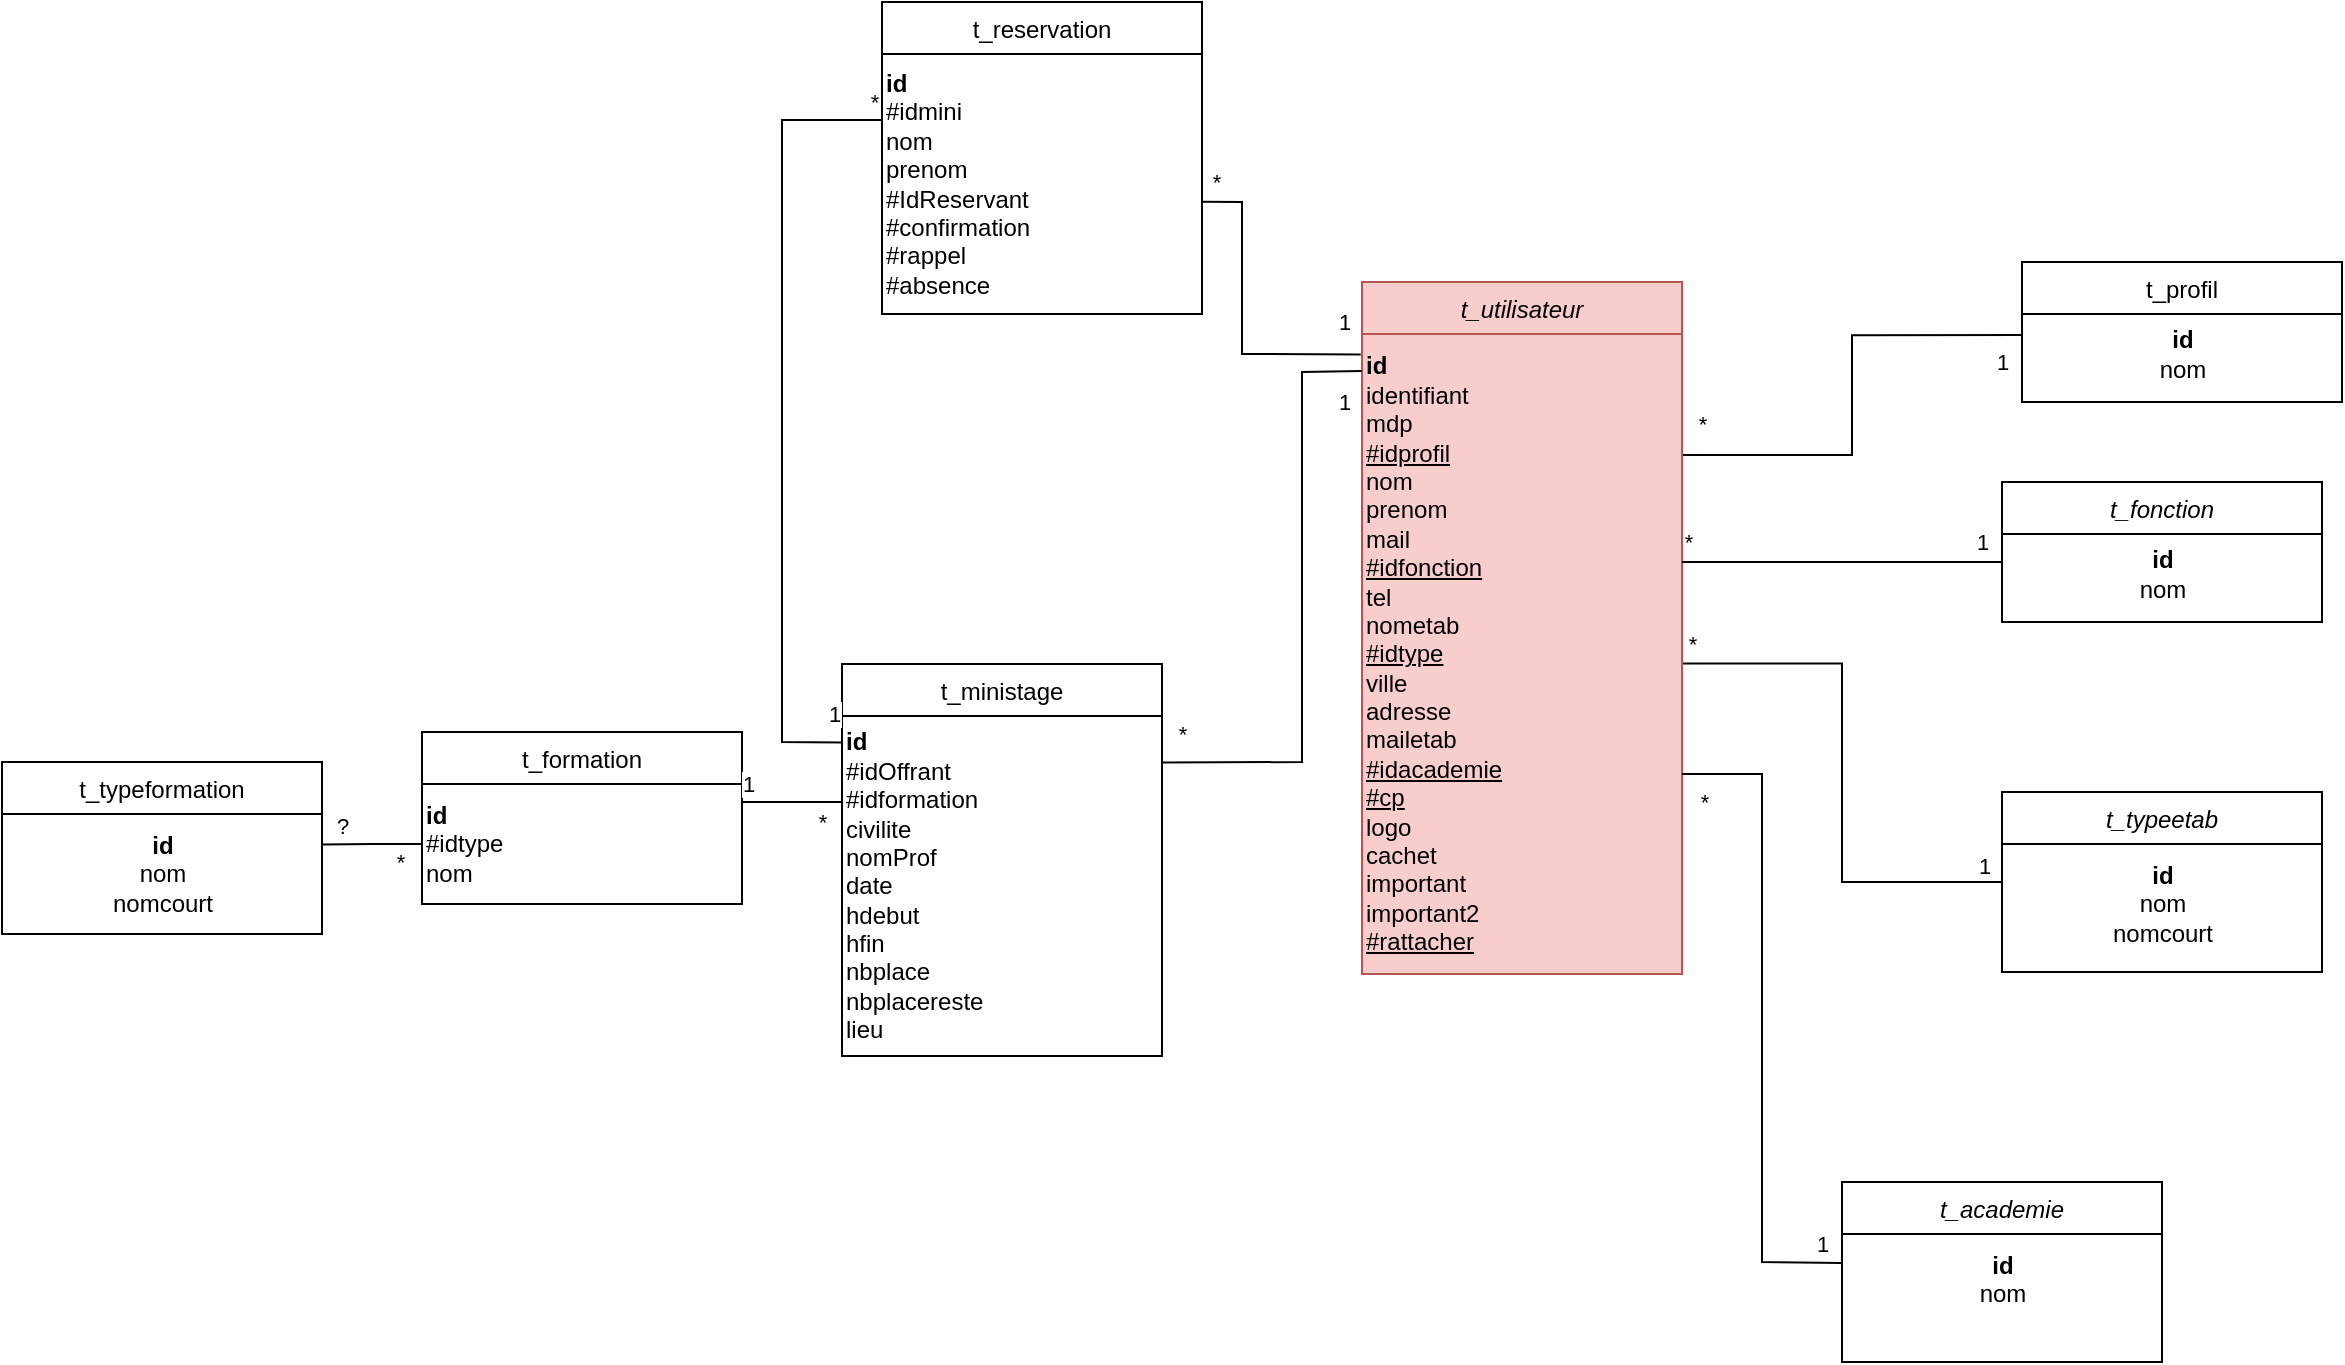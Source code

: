<mxfile version="21.1.2" type="google" pages="5">
  <diagram id="C5RBs43oDa-KdzZeNtuy" name="UML_avant">
    <mxGraphModel grid="0" page="0" gridSize="10" guides="1" tooltips="1" connect="1" arrows="1" fold="1" pageScale="1" pageWidth="827" pageHeight="1169" math="0" shadow="0">
      <root>
        <mxCell id="WIyWlLk6GJQsqaUBKTNV-0" />
        <mxCell id="WIyWlLk6GJQsqaUBKTNV-1" parent="WIyWlLk6GJQsqaUBKTNV-0" />
        <mxCell id="0vEwZpbYgRsijIJ7ICkM-12" style="edgeStyle=orthogonalEdgeStyle;rounded=0;orthogonalLoop=1;jettySize=auto;html=1;exitX=1;exitY=0.25;exitDx=0;exitDy=0;endArrow=none;endFill=0;entryX=-0.003;entryY=0.264;entryDx=0;entryDy=0;entryPerimeter=0;" edge="1" parent="WIyWlLk6GJQsqaUBKTNV-1" source="zkfFHV4jXpPFQw0GAbJ--0" target="0vEwZpbYgRsijIJ7ICkM-9">
          <mxGeometry relative="1" as="geometry">
            <mxPoint x="930" y="290" as="targetPoint" />
          </mxGeometry>
        </mxCell>
        <mxCell id="MZ-NH50GUWXWajP2S0W1-54" value="*" style="edgeLabel;html=1;align=center;verticalAlign=middle;resizable=0;points=[];" connectable="0" vertex="1" parent="0vEwZpbYgRsijIJ7ICkM-12">
          <mxGeometry x="-0.94" y="1" relative="1" as="geometry">
            <mxPoint x="3" y="-15" as="offset" />
          </mxGeometry>
        </mxCell>
        <mxCell id="MZ-NH50GUWXWajP2S0W1-55" value="1" style="edgeLabel;html=1;align=center;verticalAlign=middle;resizable=0;points=[];" connectable="0" vertex="1" parent="0vEwZpbYgRsijIJ7ICkM-12">
          <mxGeometry x="0.961" y="1" relative="1" as="geometry">
            <mxPoint x="-5" y="14" as="offset" />
          </mxGeometry>
        </mxCell>
        <mxCell id="0vEwZpbYgRsijIJ7ICkM-13" style="edgeStyle=orthogonalEdgeStyle;rounded=0;orthogonalLoop=1;jettySize=auto;html=1;exitX=1.001;exitY=0.515;exitDx=0;exitDy=0;entryX=-0.003;entryY=0.331;entryDx=0;entryDy=0;entryPerimeter=0;endArrow=none;endFill=0;exitPerimeter=0;" edge="1" parent="WIyWlLk6GJQsqaUBKTNV-1" source="0vEwZpbYgRsijIJ7ICkM-4" target="0vEwZpbYgRsijIJ7ICkM-8">
          <mxGeometry relative="1" as="geometry">
            <Array as="points">
              <mxPoint x="880" y="391" />
              <mxPoint x="880" y="500" />
              <mxPoint x="960" y="500" />
            </Array>
          </mxGeometry>
        </mxCell>
        <mxCell id="MZ-NH50GUWXWajP2S0W1-56" value="*" style="edgeLabel;html=1;align=center;verticalAlign=middle;resizable=0;points=[];" connectable="0" vertex="1" parent="0vEwZpbYgRsijIJ7ICkM-13">
          <mxGeometry x="-0.966" y="1" relative="1" as="geometry">
            <mxPoint y="-9" as="offset" />
          </mxGeometry>
        </mxCell>
        <mxCell id="MZ-NH50GUWXWajP2S0W1-57" value="1" style="edgeLabel;html=1;align=center;verticalAlign=middle;resizable=0;points=[];" connectable="0" vertex="1" parent="0vEwZpbYgRsijIJ7ICkM-13">
          <mxGeometry x="0.962" relative="1" as="geometry">
            <mxPoint x="-5" y="-8" as="offset" />
          </mxGeometry>
        </mxCell>
        <mxCell id="zkfFHV4jXpPFQw0GAbJ--0" value="t_utilisateur" style="swimlane;fontStyle=2;align=center;verticalAlign=top;childLayout=stackLayout;horizontal=1;startSize=26;horizontalStack=0;resizeParent=1;resizeLast=0;collapsible=1;marginBottom=0;rounded=0;shadow=0;strokeWidth=1;fillColor=#f8cecc;strokeColor=#b85450;" vertex="1" parent="WIyWlLk6GJQsqaUBKTNV-1">
          <mxGeometry x="640" y="200" width="160" height="346" as="geometry">
            <mxRectangle x="230" y="140" width="160" height="26" as="alternateBounds" />
          </mxGeometry>
        </mxCell>
        <mxCell id="0vEwZpbYgRsijIJ7ICkM-4" value="&lt;div&gt;&lt;b&gt;id&lt;/b&gt;&lt;br&gt;&lt;/div&gt;&lt;div&gt;identifiant&lt;br&gt;&lt;/div&gt;&lt;div&gt;mdp&lt;br&gt;&lt;/div&gt;&lt;div&gt;&lt;u&gt;#idprofil&lt;br&gt;&lt;/u&gt;&lt;/div&gt;&lt;div&gt;nom&lt;br&gt;&lt;/div&gt;&lt;div&gt;prenom&lt;br&gt;&lt;/div&gt;&lt;div&gt;mail&lt;br&gt;&lt;/div&gt;&lt;div&gt;&lt;u&gt;#idfonction&lt;/u&gt;&lt;br&gt;&lt;/div&gt;&lt;div&gt;tel&lt;br&gt;&lt;/div&gt;&lt;div&gt;nometab&lt;br&gt;&lt;/div&gt;&lt;div&gt;&lt;u&gt;#idtype&lt;/u&gt;&lt;br&gt;&lt;/div&gt;&lt;div&gt;ville&lt;br&gt;&lt;/div&gt;&lt;div&gt;adresse&lt;br&gt;&lt;/div&gt;&lt;div&gt;mailetab&lt;br&gt;&lt;/div&gt;&lt;div&gt;&lt;u&gt;#idacademie&lt;/u&gt;&lt;br&gt;&lt;/div&gt;&lt;div&gt;&lt;u&gt;#cp&lt;/u&gt;&lt;br&gt;&lt;/div&gt;&lt;div&gt;logo&lt;br&gt;&lt;/div&gt;&lt;div&gt;cachet&lt;br&gt;&lt;/div&gt;&lt;div&gt;important&lt;br&gt;&lt;/div&gt;&lt;div&gt;important2&lt;br&gt;&lt;/div&gt;&lt;div&gt;&lt;u&gt;#rattacher&lt;/u&gt;&lt;br&gt;&lt;/div&gt;" style="text;html=1;align=left;verticalAlign=middle;resizable=0;points=[];autosize=1;strokeColor=#b85450;fillColor=#f8cecc;" vertex="1" parent="zkfFHV4jXpPFQw0GAbJ--0">
          <mxGeometry y="26" width="160" height="320" as="geometry" />
        </mxCell>
        <mxCell id="zkfFHV4jXpPFQw0GAbJ--6" value="t_typeformation&#xa;" style="swimlane;fontStyle=0;align=center;verticalAlign=top;childLayout=stackLayout;horizontal=1;startSize=26;horizontalStack=0;resizeParent=1;resizeLast=0;collapsible=1;marginBottom=0;rounded=0;shadow=0;strokeWidth=1;" vertex="1" parent="WIyWlLk6GJQsqaUBKTNV-1">
          <mxGeometry x="-40" y="440" width="160" height="86" as="geometry">
            <mxRectangle x="130" y="380" width="160" height="26" as="alternateBounds" />
          </mxGeometry>
        </mxCell>
        <mxCell id="MZ-NH50GUWXWajP2S0W1-29" value="id&lt;br&gt;&lt;span style=&quot;font-weight: normal;&quot;&gt;nom&lt;br&gt;nomcourt&lt;/span&gt;" style="text;html=1;align=center;verticalAlign=middle;resizable=0;points=[];autosize=1;strokeColor=none;fillColor=none;fontStyle=1" vertex="1" parent="zkfFHV4jXpPFQw0GAbJ--6">
          <mxGeometry y="26" width="160" height="60" as="geometry" />
        </mxCell>
        <mxCell id="zkfFHV4jXpPFQw0GAbJ--17" value="t_profil" style="swimlane;fontStyle=0;align=center;verticalAlign=top;childLayout=stackLayout;horizontal=1;startSize=26;horizontalStack=0;resizeParent=1;resizeLast=0;collapsible=1;marginBottom=0;rounded=0;shadow=0;strokeWidth=1;" vertex="1" parent="WIyWlLk6GJQsqaUBKTNV-1">
          <mxGeometry x="970" y="190" width="160" height="70" as="geometry">
            <mxRectangle x="550" y="140" width="160" height="26" as="alternateBounds" />
          </mxGeometry>
        </mxCell>
        <mxCell id="0vEwZpbYgRsijIJ7ICkM-9" value="&lt;div&gt;&lt;b&gt;id&lt;/b&gt;&lt;/div&gt;&lt;div&gt;nom&lt;br&gt;&lt;/div&gt;" style="text;html=1;align=center;verticalAlign=middle;resizable=0;points=[];autosize=1;strokeColor=none;fillColor=none;" vertex="1" parent="zkfFHV4jXpPFQw0GAbJ--17">
          <mxGeometry y="26" width="160" height="40" as="geometry" />
        </mxCell>
        <mxCell id="MZ-NH50GUWXWajP2S0W1-0" value="t_reservation" style="swimlane;fontStyle=0;align=center;verticalAlign=top;childLayout=stackLayout;horizontal=1;startSize=26;horizontalStack=0;resizeParent=1;resizeLast=0;collapsible=1;marginBottom=0;rounded=0;shadow=0;strokeWidth=1;" vertex="1" parent="WIyWlLk6GJQsqaUBKTNV-1">
          <mxGeometry x="400" y="60" width="160" height="156" as="geometry">
            <mxRectangle x="130" y="380" width="160" height="26" as="alternateBounds" />
          </mxGeometry>
        </mxCell>
        <mxCell id="MZ-NH50GUWXWajP2S0W1-26" value="&lt;b&gt;id&lt;/b&gt;&lt;br style=&quot;padding: 0px; margin: 0px;&quot;&gt;#idmini&lt;br style=&quot;padding: 0px; margin: 0px;&quot;&gt;nom&lt;br style=&quot;padding: 0px; margin: 0px;&quot;&gt;prenom&lt;br style=&quot;padding: 0px; margin: 0px;&quot;&gt;#IdReservant&lt;br style=&quot;padding: 0px; margin: 0px;&quot;&gt;#confirmation&lt;div style=&quot;padding: 0px; margin: 0px;&quot;&gt;#rappel&lt;/div&gt;&lt;div style=&quot;padding: 0px; margin: 0px;&quot;&gt;#absence&lt;/div&gt;" style="text;html=1;align=left;verticalAlign=middle;resizable=0;points=[];autosize=1;strokeColor=none;fillColor=none;" vertex="1" parent="MZ-NH50GUWXWajP2S0W1-0">
          <mxGeometry y="26" width="160" height="130" as="geometry" />
        </mxCell>
        <mxCell id="0vEwZpbYgRsijIJ7ICkM-0" value="t_fonction" style="swimlane;fontStyle=2;align=center;verticalAlign=top;childLayout=stackLayout;horizontal=1;startSize=26;horizontalStack=0;resizeParent=1;resizeLast=0;collapsible=1;marginBottom=0;rounded=0;shadow=0;strokeWidth=1;" vertex="1" parent="WIyWlLk6GJQsqaUBKTNV-1">
          <mxGeometry x="960" y="300" width="160" height="70" as="geometry">
            <mxRectangle x="230" y="140" width="160" height="26" as="alternateBounds" />
          </mxGeometry>
        </mxCell>
        <mxCell id="0vEwZpbYgRsijIJ7ICkM-10" value="&lt;div&gt;&lt;b&gt;id&lt;/b&gt;&lt;/div&gt;&lt;div&gt;nom&lt;b&gt;&lt;br&gt;&lt;/b&gt;&lt;/div&gt;" style="text;html=1;align=center;verticalAlign=middle;resizable=0;points=[];autosize=1;strokeColor=none;fillColor=none;" vertex="1" parent="0vEwZpbYgRsijIJ7ICkM-0">
          <mxGeometry y="26" width="160" height="40" as="geometry" />
        </mxCell>
        <mxCell id="MZ-NH50GUWXWajP2S0W1-6" value="t_formation" style="swimlane;fontStyle=0;align=center;verticalAlign=top;childLayout=stackLayout;horizontal=1;startSize=26;horizontalStack=0;resizeParent=1;resizeLast=0;collapsible=1;marginBottom=0;rounded=0;shadow=0;strokeWidth=1;" vertex="1" parent="WIyWlLk6GJQsqaUBKTNV-1">
          <mxGeometry x="170" y="425" width="160" height="86" as="geometry">
            <mxRectangle x="130" y="380" width="160" height="26" as="alternateBounds" />
          </mxGeometry>
        </mxCell>
        <mxCell id="MZ-NH50GUWXWajP2S0W1-28" value="&lt;b&gt;id&lt;/b&gt;&lt;br&gt;#idtype&lt;br&gt;nom" style="text;html=1;align=left;verticalAlign=middle;resizable=0;points=[];autosize=1;strokeColor=none;fillColor=none;" vertex="1" parent="MZ-NH50GUWXWajP2S0W1-6">
          <mxGeometry y="26" width="160" height="60" as="geometry" />
        </mxCell>
        <mxCell id="MZ-NH50GUWXWajP2S0W1-12" value="t_ministage" style="swimlane;fontStyle=0;align=center;verticalAlign=top;childLayout=stackLayout;horizontal=1;startSize=26;horizontalStack=0;resizeParent=1;resizeLast=0;collapsible=1;marginBottom=0;rounded=0;shadow=0;strokeWidth=1;" vertex="1" parent="WIyWlLk6GJQsqaUBKTNV-1">
          <mxGeometry x="380" y="391" width="160" height="196" as="geometry">
            <mxRectangle x="130" y="380" width="160" height="26" as="alternateBounds" />
          </mxGeometry>
        </mxCell>
        <mxCell id="MZ-NH50GUWXWajP2S0W1-27" value="&lt;b&gt;id&lt;br&gt;&lt;/b&gt;#idOffrant&lt;br&gt;#idformation&lt;br&gt;civilite&lt;br&gt;nomProf&lt;br&gt;date&lt;br&gt;hdebut&lt;br&gt;hfin&lt;br&gt;nbplace&lt;br&gt;nbplacereste&lt;br&gt;lieu" style="text;html=1;align=left;verticalAlign=middle;resizable=0;points=[];autosize=1;strokeColor=none;fillColor=none;" vertex="1" parent="MZ-NH50GUWXWajP2S0W1-12">
          <mxGeometry y="26" width="160" height="170" as="geometry" />
        </mxCell>
        <mxCell id="0vEwZpbYgRsijIJ7ICkM-2" value="t_typeetab" style="swimlane;fontStyle=2;align=center;verticalAlign=top;childLayout=stackLayout;horizontal=1;startSize=26;horizontalStack=0;resizeParent=1;resizeLast=0;collapsible=1;marginBottom=0;rounded=0;shadow=0;strokeWidth=1;" vertex="1" parent="WIyWlLk6GJQsqaUBKTNV-1">
          <mxGeometry x="960" y="455" width="160" height="90" as="geometry">
            <mxRectangle x="230" y="140" width="160" height="26" as="alternateBounds" />
          </mxGeometry>
        </mxCell>
        <mxCell id="0vEwZpbYgRsijIJ7ICkM-8" value="&lt;div&gt;&lt;b&gt;id&lt;/b&gt;&lt;/div&gt;&lt;div&gt;nom&lt;/div&gt;&lt;div&gt;nomcourt&lt;br&gt;&lt;/div&gt;" style="text;html=1;align=center;verticalAlign=middle;resizable=0;points=[];autosize=1;strokeColor=none;fillColor=none;" vertex="1" parent="0vEwZpbYgRsijIJ7ICkM-2">
          <mxGeometry y="26" width="160" height="60" as="geometry" />
        </mxCell>
        <mxCell id="MZ-NH50GUWXWajP2S0W1-31" value="" style="edgeStyle=orthogonalEdgeStyle;rounded=0;orthogonalLoop=1;jettySize=auto;html=1;entryX=1.002;entryY=0.254;entryDx=0;entryDy=0;entryPerimeter=0;endArrow=none;endFill=0;" edge="1" parent="WIyWlLk6GJQsqaUBKTNV-1" source="MZ-NH50GUWXWajP2S0W1-28" target="MZ-NH50GUWXWajP2S0W1-29">
          <mxGeometry relative="1" as="geometry" />
        </mxCell>
        <mxCell id="MZ-NH50GUWXWajP2S0W1-32" value="?" style="edgeLabel;html=1;align=center;verticalAlign=middle;resizable=0;points=[];" connectable="0" vertex="1" parent="MZ-NH50GUWXWajP2S0W1-31">
          <mxGeometry x="0.825" y="-1" relative="1" as="geometry">
            <mxPoint x="5" y="-8" as="offset" />
          </mxGeometry>
        </mxCell>
        <mxCell id="MZ-NH50GUWXWajP2S0W1-33" value="*" style="edgeLabel;html=1;align=center;verticalAlign=middle;resizable=0;points=[];" connectable="0" vertex="1" parent="WIyWlLk6GJQsqaUBKTNV-1">
          <mxGeometry x="159.997" y="500.005" as="geometry">
            <mxPoint x="-1" y="-10" as="offset" />
          </mxGeometry>
        </mxCell>
        <mxCell id="MZ-NH50GUWXWajP2S0W1-38" value="" style="edgeStyle=orthogonalEdgeStyle;rounded=0;orthogonalLoop=1;jettySize=auto;html=1;endArrow=none;endFill=0;" edge="1" parent="WIyWlLk6GJQsqaUBKTNV-1" source="MZ-NH50GUWXWajP2S0W1-28">
          <mxGeometry relative="1" as="geometry">
            <mxPoint x="380" y="460" as="targetPoint" />
            <Array as="points">
              <mxPoint x="355" y="460" />
            </Array>
          </mxGeometry>
        </mxCell>
        <mxCell id="MZ-NH50GUWXWajP2S0W1-39" value="1" style="edgeLabel;html=1;align=center;verticalAlign=middle;resizable=0;points=[];" connectable="0" vertex="1" parent="MZ-NH50GUWXWajP2S0W1-38">
          <mxGeometry x="-0.878" y="1" relative="1" as="geometry">
            <mxPoint y="-8" as="offset" />
          </mxGeometry>
        </mxCell>
        <mxCell id="MZ-NH50GUWXWajP2S0W1-46" value="*" style="edgeLabel;html=1;align=center;verticalAlign=middle;resizable=0;points=[];" connectable="0" vertex="1" parent="MZ-NH50GUWXWajP2S0W1-38">
          <mxGeometry x="0.805" y="2" relative="1" as="geometry">
            <mxPoint x="-5" y="12" as="offset" />
          </mxGeometry>
        </mxCell>
        <mxCell id="MZ-NH50GUWXWajP2S0W1-43" value="" style="endArrow=none;html=1;rounded=0;exitX=0.002;exitY=0.078;exitDx=0;exitDy=0;exitPerimeter=0;" edge="1" parent="WIyWlLk6GJQsqaUBKTNV-1" source="MZ-NH50GUWXWajP2S0W1-27">
          <mxGeometry width="50" height="50" relative="1" as="geometry">
            <mxPoint x="400" y="300" as="sourcePoint" />
            <mxPoint x="400" y="119" as="targetPoint" />
            <Array as="points">
              <mxPoint x="350" y="430" />
              <mxPoint x="350" y="270" />
              <mxPoint x="350" y="119" />
            </Array>
          </mxGeometry>
        </mxCell>
        <mxCell id="MZ-NH50GUWXWajP2S0W1-44" value="1" style="edgeLabel;html=1;align=center;verticalAlign=middle;resizable=0;points=[];" connectable="0" vertex="1" parent="MZ-NH50GUWXWajP2S0W1-43">
          <mxGeometry x="-0.977" relative="1" as="geometry">
            <mxPoint y="-14" as="offset" />
          </mxGeometry>
        </mxCell>
        <mxCell id="MZ-NH50GUWXWajP2S0W1-45" value="*" style="edgeLabel;html=1;align=center;verticalAlign=middle;resizable=0;points=[];" connectable="0" vertex="1" parent="MZ-NH50GUWXWajP2S0W1-43">
          <mxGeometry x="0.979" relative="1" as="geometry">
            <mxPoint y="-9" as="offset" />
          </mxGeometry>
        </mxCell>
        <mxCell id="MZ-NH50GUWXWajP2S0W1-47" value="" style="endArrow=none;html=1;rounded=0;entryX=-0.001;entryY=0.058;entryDx=0;entryDy=0;entryPerimeter=0;exitX=1.002;exitY=0.137;exitDx=0;exitDy=0;exitPerimeter=0;" edge="1" parent="WIyWlLk6GJQsqaUBKTNV-1" source="MZ-NH50GUWXWajP2S0W1-27" target="0vEwZpbYgRsijIJ7ICkM-4">
          <mxGeometry width="50" height="50" relative="1" as="geometry">
            <mxPoint x="550" y="440" as="sourcePoint" />
            <mxPoint x="710" y="340" as="targetPoint" />
            <Array as="points">
              <mxPoint x="610" y="440" />
              <mxPoint x="610" y="245" />
            </Array>
          </mxGeometry>
        </mxCell>
        <mxCell id="MZ-NH50GUWXWajP2S0W1-48" value="*" style="edgeLabel;html=1;align=center;verticalAlign=middle;resizable=0;points=[];" connectable="0" vertex="1" parent="MZ-NH50GUWXWajP2S0W1-47">
          <mxGeometry x="-0.939" y="2" relative="1" as="geometry">
            <mxPoint y="-13" as="offset" />
          </mxGeometry>
        </mxCell>
        <mxCell id="MZ-NH50GUWXWajP2S0W1-49" value="1" style="edgeLabel;html=1;align=center;verticalAlign=middle;resizable=0;points=[];" connectable="0" vertex="1" parent="MZ-NH50GUWXWajP2S0W1-47">
          <mxGeometry x="0.982" y="1" relative="1" as="geometry">
            <mxPoint x="-7" y="16" as="offset" />
          </mxGeometry>
        </mxCell>
        <mxCell id="0vEwZpbYgRsijIJ7ICkM-14" value="t_academie" style="swimlane;fontStyle=2;align=center;verticalAlign=top;childLayout=stackLayout;horizontal=1;startSize=26;horizontalStack=0;resizeParent=1;resizeLast=0;collapsible=1;marginBottom=0;rounded=0;shadow=0;strokeWidth=1;" vertex="1" parent="WIyWlLk6GJQsqaUBKTNV-1">
          <mxGeometry x="880" y="650" width="160" height="90" as="geometry">
            <mxRectangle x="230" y="140" width="160" height="26" as="alternateBounds" />
          </mxGeometry>
        </mxCell>
        <mxCell id="0vEwZpbYgRsijIJ7ICkM-15" value="&lt;div&gt;&lt;b&gt;id&lt;/b&gt;&lt;/div&gt;&lt;div&gt;nom&lt;/div&gt;&lt;div&gt;&lt;br&gt;&lt;/div&gt;" style="text;html=1;align=center;verticalAlign=middle;resizable=0;points=[];autosize=1;strokeColor=none;fillColor=none;" vertex="1" parent="0vEwZpbYgRsijIJ7ICkM-14">
          <mxGeometry y="26" width="160" height="60" as="geometry" />
        </mxCell>
        <mxCell id="MZ-NH50GUWXWajP2S0W1-50" value="" style="endArrow=none;html=1;rounded=0;entryX=-0.004;entryY=0.032;entryDx=0;entryDy=0;entryPerimeter=0;exitX=1;exitY=0.568;exitDx=0;exitDy=0;exitPerimeter=0;" edge="1" parent="WIyWlLk6GJQsqaUBKTNV-1" source="MZ-NH50GUWXWajP2S0W1-26" target="0vEwZpbYgRsijIJ7ICkM-4">
          <mxGeometry width="50" height="50" relative="1" as="geometry">
            <mxPoint x="570" y="160" as="sourcePoint" />
            <mxPoint x="640" y="158" as="targetPoint" />
            <Array as="points">
              <mxPoint x="580" y="160" />
              <mxPoint x="580" y="236" />
            </Array>
          </mxGeometry>
        </mxCell>
        <mxCell id="MZ-NH50GUWXWajP2S0W1-60" value="1" style="edgeLabel;html=1;align=center;verticalAlign=middle;resizable=0;points=[];" connectable="0" vertex="1" parent="MZ-NH50GUWXWajP2S0W1-50">
          <mxGeometry x="0.888" y="1" relative="1" as="geometry">
            <mxPoint y="-15" as="offset" />
          </mxGeometry>
        </mxCell>
        <mxCell id="MZ-NH50GUWXWajP2S0W1-61" value="*" style="edgeLabel;html=1;align=center;verticalAlign=middle;resizable=0;points=[];" connectable="0" vertex="1" parent="MZ-NH50GUWXWajP2S0W1-50">
          <mxGeometry x="-0.914" relative="1" as="geometry">
            <mxPoint y="-10" as="offset" />
          </mxGeometry>
        </mxCell>
        <mxCell id="MZ-NH50GUWXWajP2S0W1-63" value="" style="endArrow=none;html=1;rounded=0;" edge="1" parent="WIyWlLk6GJQsqaUBKTNV-1">
          <mxGeometry width="50" height="50" relative="1" as="geometry">
            <mxPoint x="800" y="340" as="sourcePoint" />
            <mxPoint x="960" y="340" as="targetPoint" />
          </mxGeometry>
        </mxCell>
        <mxCell id="MZ-NH50GUWXWajP2S0W1-64" value="*" style="edgeLabel;html=1;align=center;verticalAlign=middle;resizable=0;points=[];" connectable="0" vertex="1" parent="MZ-NH50GUWXWajP2S0W1-63">
          <mxGeometry x="-0.967" relative="1" as="geometry">
            <mxPoint y="-10" as="offset" />
          </mxGeometry>
        </mxCell>
        <mxCell id="MZ-NH50GUWXWajP2S0W1-65" value="1" style="edgeLabel;html=1;align=center;verticalAlign=middle;resizable=0;points=[];" connectable="0" vertex="1" parent="MZ-NH50GUWXWajP2S0W1-63">
          <mxGeometry x="0.961" y="1" relative="1" as="geometry">
            <mxPoint x="-7" y="-9" as="offset" />
          </mxGeometry>
        </mxCell>
        <mxCell id="MZ-NH50GUWXWajP2S0W1-66" value="" style="endArrow=none;html=1;rounded=0;entryX=-0.003;entryY=0.241;entryDx=0;entryDy=0;entryPerimeter=0;" edge="1" parent="WIyWlLk6GJQsqaUBKTNV-1" target="0vEwZpbYgRsijIJ7ICkM-15">
          <mxGeometry width="50" height="50" relative="1" as="geometry">
            <mxPoint x="800" y="446" as="sourcePoint" />
            <mxPoint x="880" y="546" as="targetPoint" />
            <Array as="points">
              <mxPoint x="840" y="446" />
              <mxPoint x="840" y="690" />
            </Array>
          </mxGeometry>
        </mxCell>
        <mxCell id="MZ-NH50GUWXWajP2S0W1-67" value="*" style="edgeLabel;html=1;align=center;verticalAlign=middle;resizable=0;points=[];" connectable="0" vertex="1" parent="MZ-NH50GUWXWajP2S0W1-66">
          <mxGeometry x="-0.992" relative="1" as="geometry">
            <mxPoint x="9" y="14" as="offset" />
          </mxGeometry>
        </mxCell>
        <mxCell id="MZ-NH50GUWXWajP2S0W1-68" value="1" style="edgeLabel;html=1;align=center;verticalAlign=middle;resizable=0;points=[];" connectable="0" vertex="1" parent="MZ-NH50GUWXWajP2S0W1-66">
          <mxGeometry x="0.984" y="1" relative="1" as="geometry">
            <mxPoint x="-7" y="-9" as="offset" />
          </mxGeometry>
        </mxCell>
      </root>
    </mxGraphModel>
  </diagram>
  <diagram id="8G5Xask5WQujhaEKdtsI" name="UML_apres">
    <mxGraphModel grid="0" page="0" gridSize="10" guides="1" tooltips="1" connect="1" arrows="1" fold="1" pageScale="1" pageWidth="827" pageHeight="1169" math="0" shadow="0">
      <root>
        <mxCell id="0" />
        <mxCell id="1" parent="0" />
        <mxCell id="jLhit_yx-Sn1FKXfm2V5-1" style="edgeStyle=orthogonalEdgeStyle;rounded=0;orthogonalLoop=1;jettySize=auto;html=1;endArrow=none;endFill=0;entryX=-0.003;entryY=0.264;entryDx=0;entryDy=0;entryPerimeter=0;exitX=1.001;exitY=0.382;exitDx=0;exitDy=0;exitPerimeter=0;" edge="1" parent="1" source="jLhit_yx-Sn1FKXfm2V5-8" target="jLhit_yx-Sn1FKXfm2V5-12">
          <mxGeometry relative="1" as="geometry">
            <mxPoint x="1107.68" y="290" as="targetPoint" />
            <mxPoint x="997.68" y="246" as="sourcePoint" />
            <Array as="points">
              <mxPoint x="1063" y="291" />
              <mxPoint x="1063" y="167" />
            </Array>
          </mxGeometry>
        </mxCell>
        <mxCell id="jLhit_yx-Sn1FKXfm2V5-2" value="*" style="edgeLabel;html=1;align=center;verticalAlign=middle;resizable=0;points=[];" connectable="0" vertex="1" parent="jLhit_yx-Sn1FKXfm2V5-1">
          <mxGeometry x="-0.94" y="1" relative="1" as="geometry">
            <mxPoint x="3" y="-10" as="offset" />
          </mxGeometry>
        </mxCell>
        <mxCell id="jLhit_yx-Sn1FKXfm2V5-3" value="1..2" style="edgeLabel;html=1;align=center;verticalAlign=middle;resizable=0;points=[];" connectable="0" vertex="1" parent="jLhit_yx-Sn1FKXfm2V5-1">
          <mxGeometry x="0.961" y="1" relative="1" as="geometry">
            <mxPoint x="-5" y="14" as="offset" />
          </mxGeometry>
        </mxCell>
        <mxCell id="jLhit_yx-Sn1FKXfm2V5-4" style="edgeStyle=orthogonalEdgeStyle;rounded=0;orthogonalLoop=1;jettySize=auto;html=1;exitX=1.002;exitY=0.241;exitDx=0;exitDy=0;entryX=-0.003;entryY=0.331;entryDx=0;entryDy=0;entryPerimeter=0;endArrow=none;endFill=0;exitPerimeter=0;" edge="1" parent="1" source="YqUkk9e7fnn8jmgOxwj0-2" target="jLhit_yx-Sn1FKXfm2V5-22">
          <mxGeometry relative="1" as="geometry">
            <Array as="points">
              <mxPoint x="1136.68" y="506" />
            </Array>
          </mxGeometry>
        </mxCell>
        <mxCell id="jLhit_yx-Sn1FKXfm2V5-5" value="*" style="edgeLabel;html=1;align=center;verticalAlign=middle;resizable=0;points=[];" connectable="0" vertex="1" parent="jLhit_yx-Sn1FKXfm2V5-4">
          <mxGeometry x="-0.966" y="1" relative="1" as="geometry">
            <mxPoint y="-9" as="offset" />
          </mxGeometry>
        </mxCell>
        <mxCell id="jLhit_yx-Sn1FKXfm2V5-6" value="1" style="edgeLabel;html=1;align=center;verticalAlign=middle;resizable=0;points=[];" connectable="0" vertex="1" parent="jLhit_yx-Sn1FKXfm2V5-4">
          <mxGeometry x="0.962" relative="1" as="geometry">
            <mxPoint x="-5" y="-8" as="offset" />
          </mxGeometry>
        </mxCell>
        <mxCell id="NliVQEu26mp_ICLrEFhx-1" style="edgeStyle=none;rounded=0;orthogonalLoop=1;jettySize=auto;html=1;exitX=0.5;exitY=1;exitDx=0;exitDy=0;entryX=0.5;entryY=0;entryDx=0;entryDy=0;endArrow=none;endFill=0;" edge="1" parent="1" source="jLhit_yx-Sn1FKXfm2V5-7" target="YqUkk9e7fnn8jmgOxwj0-1">
          <mxGeometry relative="1" as="geometry" />
        </mxCell>
        <mxCell id="YqUkk9e7fnn8jmgOxwj0-3" value="*" style="edgeLabel;html=1;align=center;verticalAlign=middle;resizable=0;points=[];" connectable="0" vertex="1" parent="NliVQEu26mp_ICLrEFhx-1">
          <mxGeometry x="-0.914" relative="1" as="geometry">
            <mxPoint x="10" y="6" as="offset" />
          </mxGeometry>
        </mxCell>
        <mxCell id="YqUkk9e7fnn8jmgOxwj0-4" value="1" style="edgeLabel;html=1;align=center;verticalAlign=middle;resizable=0;points=[];" connectable="0" vertex="1" parent="NliVQEu26mp_ICLrEFhx-1">
          <mxGeometry x="0.918" relative="1" as="geometry">
            <mxPoint x="10" y="-6" as="offset" />
          </mxGeometry>
        </mxCell>
        <mxCell id="jLhit_yx-Sn1FKXfm2V5-7" value="t_compte" style="swimlane;fontStyle=2;align=center;verticalAlign=top;childLayout=stackLayout;horizontal=1;startSize=26;horizontalStack=0;resizeParent=1;resizeLast=0;collapsible=1;marginBottom=0;rounded=0;shadow=0;strokeWidth=1;fillColor=#d5e8d4;strokeColor=#82b366;" vertex="1" parent="1">
          <mxGeometry x="817.68" y="200" width="160" height="196" as="geometry">
            <mxRectangle x="230" y="140" width="160" height="26" as="alternateBounds" />
          </mxGeometry>
        </mxCell>
        <mxCell id="jLhit_yx-Sn1FKXfm2V5-8" value="&lt;div&gt;&lt;b&gt;idcompte&lt;/b&gt;&lt;br&gt;&lt;/div&gt;&lt;div&gt;identifiant&lt;br&gt;&lt;/div&gt;&lt;div&gt;mdp&lt;br&gt;&lt;/div&gt;&lt;div&gt;#idprofil&lt;u&gt;&lt;br&gt;&lt;/u&gt;&lt;/div&gt;&lt;div&gt;nom_compte&lt;br&gt;&lt;/div&gt;prenom_compte&lt;div&gt;mail_compte&lt;br&gt;&lt;/div&gt;&lt;div&gt;#idfonction&lt;br&gt;&lt;/div&gt;&lt;div&gt;tel&lt;br&gt;&lt;/div&gt;&lt;div&gt;#idetab&lt;/div&gt;&lt;div&gt;#idsecteur&lt;/div&gt;" style="text;html=1;align=left;verticalAlign=middle;resizable=0;points=[];autosize=1;strokeColor=#82b366;fillColor=#d5e8d4;" vertex="1" parent="jLhit_yx-Sn1FKXfm2V5-7">
          <mxGeometry y="26" width="160" height="170" as="geometry" />
        </mxCell>
        <mxCell id="jLhit_yx-Sn1FKXfm2V5-9" value="t_typeformation&#xa;" style="swimlane;fontStyle=0;align=center;verticalAlign=top;childLayout=stackLayout;horizontal=1;startSize=26;horizontalStack=0;resizeParent=1;resizeLast=0;collapsible=1;marginBottom=0;rounded=0;shadow=0;strokeWidth=1;" vertex="1" parent="1">
          <mxGeometry x="-40" y="440" width="160" height="86" as="geometry">
            <mxRectangle x="130" y="380" width="160" height="26" as="alternateBounds" />
          </mxGeometry>
        </mxCell>
        <mxCell id="jLhit_yx-Sn1FKXfm2V5-10" value="idtypeform&lt;br&gt;&lt;span style=&quot;font-weight: normal;&quot;&gt;nom_typeformation&lt;br&gt;nomcourt_typeformation&lt;/span&gt;" style="text;html=1;align=center;verticalAlign=middle;resizable=0;points=[];autosize=1;strokeColor=none;fillColor=none;fontStyle=1" vertex="1" parent="jLhit_yx-Sn1FKXfm2V5-9">
          <mxGeometry y="26" width="160" height="60" as="geometry" />
        </mxCell>
        <mxCell id="jLhit_yx-Sn1FKXfm2V5-11" value="t_profil" style="swimlane;fontStyle=0;align=center;verticalAlign=top;childLayout=stackLayout;horizontal=1;startSize=26;horizontalStack=0;resizeParent=1;resizeLast=0;collapsible=1;marginBottom=0;rounded=0;shadow=0;strokeWidth=1;" vertex="1" parent="1">
          <mxGeometry x="1137.68" y="130" width="160" height="70" as="geometry">
            <mxRectangle x="550" y="140" width="160" height="26" as="alternateBounds" />
          </mxGeometry>
        </mxCell>
        <mxCell id="jLhit_yx-Sn1FKXfm2V5-12" value="&lt;div&gt;&lt;b&gt;idprofil&lt;/b&gt;&lt;/div&gt;&lt;div&gt;nom_profil&lt;br&gt;&lt;/div&gt;" style="text;html=1;align=center;verticalAlign=middle;resizable=0;points=[];autosize=1;strokeColor=none;fillColor=none;" vertex="1" parent="jLhit_yx-Sn1FKXfm2V5-11">
          <mxGeometry y="26" width="160" height="40" as="geometry" />
        </mxCell>
        <mxCell id="jLhit_yx-Sn1FKXfm2V5-13" value="t_reservation" style="swimlane;fontStyle=0;align=center;verticalAlign=top;childLayout=stackLayout;horizontal=1;startSize=26;horizontalStack=0;resizeParent=1;resizeLast=0;collapsible=1;marginBottom=0;rounded=0;shadow=0;strokeWidth=1;" vertex="1" parent="1">
          <mxGeometry x="400" y="60" width="160" height="156" as="geometry">
            <mxRectangle x="130" y="380" width="160" height="26" as="alternateBounds" />
          </mxGeometry>
        </mxCell>
        <mxCell id="jLhit_yx-Sn1FKXfm2V5-14" value="&lt;b&gt;idreserv&lt;/b&gt;&lt;br style=&quot;padding: 0px; margin: 0px;&quot;&gt;#idministage&lt;br style=&quot;padding: 0px; margin: 0px;&quot;&gt;nom_eleve&lt;br style=&quot;padding: 0px; margin: 0px;&quot;&gt;prenom_eleve&lt;br style=&quot;padding: 0px; margin: 0px;&quot;&gt;#IdReservant&lt;br style=&quot;padding: 0px; margin: 0px;&quot;&gt;confirmation&lt;div style=&quot;padding: 0px; margin: 0px;&quot;&gt;rappel&lt;/div&gt;&lt;div style=&quot;padding: 0px; margin: 0px;&quot;&gt;absence&lt;/div&gt;" style="text;html=1;align=left;verticalAlign=middle;resizable=0;points=[];autosize=1;strokeColor=none;fillColor=none;" vertex="1" parent="jLhit_yx-Sn1FKXfm2V5-13">
          <mxGeometry y="26" width="160" height="130" as="geometry" />
        </mxCell>
        <mxCell id="jLhit_yx-Sn1FKXfm2V5-15" value="t_fonction" style="swimlane;fontStyle=2;align=center;verticalAlign=top;childLayout=stackLayout;horizontal=1;startSize=26;horizontalStack=0;resizeParent=1;resizeLast=0;collapsible=1;marginBottom=0;rounded=0;shadow=0;strokeWidth=1;" vertex="1" parent="1">
          <mxGeometry x="1137.68" y="216" width="160" height="70" as="geometry">
            <mxRectangle x="230" y="140" width="160" height="26" as="alternateBounds" />
          </mxGeometry>
        </mxCell>
        <mxCell id="jLhit_yx-Sn1FKXfm2V5-16" value="&lt;div&gt;&lt;b&gt;idfonction&lt;/b&gt;&lt;/div&gt;&lt;div&gt;nom_fonct&lt;b&gt;&lt;br&gt;&lt;/b&gt;&lt;/div&gt;" style="text;html=1;align=center;verticalAlign=middle;resizable=0;points=[];autosize=1;strokeColor=none;fillColor=none;" vertex="1" parent="jLhit_yx-Sn1FKXfm2V5-15">
          <mxGeometry y="26" width="160" height="40" as="geometry" />
        </mxCell>
        <mxCell id="jLhit_yx-Sn1FKXfm2V5-17" value="t_formation" style="swimlane;fontStyle=0;align=center;verticalAlign=top;childLayout=stackLayout;horizontal=1;startSize=26;horizontalStack=0;resizeParent=1;resizeLast=0;collapsible=1;marginBottom=0;rounded=0;shadow=0;strokeWidth=1;" vertex="1" parent="1">
          <mxGeometry x="170" y="425" width="160" height="86" as="geometry">
            <mxRectangle x="130" y="380" width="160" height="26" as="alternateBounds" />
          </mxGeometry>
        </mxCell>
        <mxCell id="jLhit_yx-Sn1FKXfm2V5-18" value="&lt;b&gt;idformation&lt;/b&gt;&lt;br&gt;#idtypeform&lt;u&gt;&lt;br&gt;&lt;/u&gt;nom_formation" style="text;html=1;align=left;verticalAlign=middle;resizable=0;points=[];autosize=1;strokeColor=none;fillColor=none;" vertex="1" parent="jLhit_yx-Sn1FKXfm2V5-17">
          <mxGeometry y="26" width="160" height="60" as="geometry" />
        </mxCell>
        <mxCell id="jLhit_yx-Sn1FKXfm2V5-19" value="t_ministage" style="swimlane;fontStyle=0;align=center;verticalAlign=top;childLayout=stackLayout;horizontal=1;startSize=26;horizontalStack=0;resizeParent=1;resizeLast=0;collapsible=1;marginBottom=0;rounded=0;shadow=0;strokeWidth=1;" vertex="1" parent="1">
          <mxGeometry x="380" y="391" width="160" height="169" as="geometry">
            <mxRectangle x="130" y="380" width="160" height="26" as="alternateBounds" />
          </mxGeometry>
        </mxCell>
        <mxCell id="jLhit_yx-Sn1FKXfm2V5-20" value="&lt;b&gt;idministage&lt;br&gt;&lt;/b&gt;#idOffrant&lt;br&gt;#idformation&lt;br&gt;date&lt;br&gt;hdebut&lt;br&gt;hfin&lt;br&gt;nbplace&lt;br&gt;lieu&lt;br&gt;#idProf" style="text;html=1;align=left;verticalAlign=middle;resizable=0;points=[];autosize=1;strokeColor=none;fillColor=none;" vertex="1" parent="jLhit_yx-Sn1FKXfm2V5-19">
          <mxGeometry y="26" width="160" height="140" as="geometry" />
        </mxCell>
        <mxCell id="jLhit_yx-Sn1FKXfm2V5-21" value="t_typeetab" style="swimlane;fontStyle=2;align=center;verticalAlign=top;childLayout=stackLayout;horizontal=1;startSize=26;horizontalStack=0;resizeParent=1;resizeLast=0;collapsible=1;marginBottom=0;rounded=0;shadow=0;strokeWidth=1;" vertex="1" parent="1">
          <mxGeometry x="1167.68" y="460" width="160" height="90" as="geometry">
            <mxRectangle x="230" y="140" width="160" height="26" as="alternateBounds" />
          </mxGeometry>
        </mxCell>
        <mxCell id="jLhit_yx-Sn1FKXfm2V5-22" value="&lt;div&gt;&lt;b&gt;idtypeetab&lt;/b&gt;&lt;/div&gt;nom_typeetab&lt;br&gt;nomcourt_typeetab" style="text;html=1;align=center;verticalAlign=middle;resizable=0;points=[];autosize=1;strokeColor=none;fillColor=none;" vertex="1" parent="jLhit_yx-Sn1FKXfm2V5-21">
          <mxGeometry y="26" width="160" height="60" as="geometry" />
        </mxCell>
        <mxCell id="jLhit_yx-Sn1FKXfm2V5-23" value="" style="edgeStyle=orthogonalEdgeStyle;rounded=0;orthogonalLoop=1;jettySize=auto;html=1;entryX=1.002;entryY=0.254;entryDx=0;entryDy=0;entryPerimeter=0;endArrow=none;endFill=0;" edge="1" parent="1" source="jLhit_yx-Sn1FKXfm2V5-18" target="jLhit_yx-Sn1FKXfm2V5-10">
          <mxGeometry relative="1" as="geometry" />
        </mxCell>
        <mxCell id="jLhit_yx-Sn1FKXfm2V5-24" value="*" style="edgeLabel;html=1;align=center;verticalAlign=middle;resizable=0;points=[];" connectable="0" vertex="1" parent="jLhit_yx-Sn1FKXfm2V5-23">
          <mxGeometry x="0.825" y="-1" relative="1" as="geometry">
            <mxPoint x="5" y="-8" as="offset" />
          </mxGeometry>
        </mxCell>
        <mxCell id="jLhit_yx-Sn1FKXfm2V5-25" value="*" style="edgeLabel;html=1;align=center;verticalAlign=middle;resizable=0;points=[];" connectable="0" vertex="1" parent="1">
          <mxGeometry x="159.997" y="500.005" as="geometry">
            <mxPoint x="-1" y="-10" as="offset" />
          </mxGeometry>
        </mxCell>
        <mxCell id="jLhit_yx-Sn1FKXfm2V5-26" value="" style="edgeStyle=orthogonalEdgeStyle;rounded=0;orthogonalLoop=1;jettySize=auto;html=1;endArrow=none;endFill=0;" edge="1" parent="1" source="jLhit_yx-Sn1FKXfm2V5-18">
          <mxGeometry relative="1" as="geometry">
            <mxPoint x="380" y="460" as="targetPoint" />
            <Array as="points">
              <mxPoint x="355" y="460" />
            </Array>
          </mxGeometry>
        </mxCell>
        <mxCell id="jLhit_yx-Sn1FKXfm2V5-27" value="1" style="edgeLabel;html=1;align=center;verticalAlign=middle;resizable=0;points=[];" connectable="0" vertex="1" parent="jLhit_yx-Sn1FKXfm2V5-26">
          <mxGeometry x="-0.878" y="1" relative="1" as="geometry">
            <mxPoint x="7" y="-9" as="offset" />
          </mxGeometry>
        </mxCell>
        <mxCell id="jLhit_yx-Sn1FKXfm2V5-28" value="*" style="edgeLabel;html=1;align=center;verticalAlign=middle;resizable=0;points=[];" connectable="0" vertex="1" parent="jLhit_yx-Sn1FKXfm2V5-26">
          <mxGeometry x="0.805" y="2" relative="1" as="geometry">
            <mxPoint x="-5" y="12" as="offset" />
          </mxGeometry>
        </mxCell>
        <mxCell id="jLhit_yx-Sn1FKXfm2V5-29" value="" style="endArrow=none;html=1;rounded=0;exitX=-0.007;exitY=0.102;exitDx=0;exitDy=0;exitPerimeter=0;" edge="1" parent="1" source="jLhit_yx-Sn1FKXfm2V5-20">
          <mxGeometry width="50" height="50" relative="1" as="geometry">
            <mxPoint x="400" y="300" as="sourcePoint" />
            <mxPoint x="400" y="119" as="targetPoint" />
            <Array as="points">
              <mxPoint x="350" y="432" />
              <mxPoint x="350" y="270" />
              <mxPoint x="350" y="119" />
            </Array>
          </mxGeometry>
        </mxCell>
        <mxCell id="jLhit_yx-Sn1FKXfm2V5-30" value="1" style="edgeLabel;html=1;align=center;verticalAlign=middle;resizable=0;points=[];" connectable="0" vertex="1" parent="jLhit_yx-Sn1FKXfm2V5-29">
          <mxGeometry x="-0.977" relative="1" as="geometry">
            <mxPoint y="-14" as="offset" />
          </mxGeometry>
        </mxCell>
        <mxCell id="jLhit_yx-Sn1FKXfm2V5-31" value="*" style="edgeLabel;html=1;align=center;verticalAlign=middle;resizable=0;points=[];" connectable="0" vertex="1" parent="jLhit_yx-Sn1FKXfm2V5-29">
          <mxGeometry x="0.979" relative="1" as="geometry">
            <mxPoint y="-9" as="offset" />
          </mxGeometry>
        </mxCell>
        <mxCell id="jLhit_yx-Sn1FKXfm2V5-32" value="" style="endArrow=none;html=1;rounded=0;exitX=1.002;exitY=0.137;exitDx=0;exitDy=0;exitPerimeter=0;entryX=0.007;entryY=0.124;entryDx=0;entryDy=0;entryPerimeter=0;" edge="1" parent="1" source="jLhit_yx-Sn1FKXfm2V5-20" target="jLhit_yx-Sn1FKXfm2V5-8">
          <mxGeometry width="50" height="50" relative="1" as="geometry">
            <mxPoint x="550" y="440" as="sourcePoint" />
            <mxPoint x="640" y="246" as="targetPoint" />
            <Array as="points">
              <mxPoint x="610" y="436" />
              <mxPoint x="610" y="246" />
            </Array>
          </mxGeometry>
        </mxCell>
        <mxCell id="jLhit_yx-Sn1FKXfm2V5-33" value="*" style="edgeLabel;html=1;align=center;verticalAlign=middle;resizable=0;points=[];" connectable="0" vertex="1" parent="jLhit_yx-Sn1FKXfm2V5-32">
          <mxGeometry x="-0.939" y="2" relative="1" as="geometry">
            <mxPoint y="-13" as="offset" />
          </mxGeometry>
        </mxCell>
        <mxCell id="jLhit_yx-Sn1FKXfm2V5-34" value="1" style="edgeLabel;html=1;align=center;verticalAlign=middle;resizable=0;points=[];" connectable="0" vertex="1" parent="jLhit_yx-Sn1FKXfm2V5-32">
          <mxGeometry x="0.982" y="1" relative="1" as="geometry">
            <mxPoint x="-5" y="16" as="offset" />
          </mxGeometry>
        </mxCell>
        <mxCell id="jLhit_yx-Sn1FKXfm2V5-35" value="t_academie" style="swimlane;fontStyle=2;align=center;verticalAlign=top;childLayout=stackLayout;horizontal=1;startSize=26;horizontalStack=0;resizeParent=1;resizeLast=0;collapsible=1;marginBottom=0;rounded=0;shadow=0;strokeWidth=1;rotation=0;" vertex="1" parent="1">
          <mxGeometry x="1057.68" y="660" width="160" height="70" as="geometry">
            <mxRectangle x="230" y="140" width="160" height="26" as="alternateBounds" />
          </mxGeometry>
        </mxCell>
        <mxCell id="jLhit_yx-Sn1FKXfm2V5-36" value="&lt;div&gt;&lt;b&gt;idacademie&lt;/b&gt;&lt;/div&gt;&lt;div&gt;nom_academie&lt;br&gt;&lt;/div&gt;" style="text;html=1;align=center;verticalAlign=middle;resizable=0;points=[];autosize=1;strokeColor=none;fillColor=none;rotation=0;" vertex="1" parent="jLhit_yx-Sn1FKXfm2V5-35">
          <mxGeometry y="26" width="160" height="40" as="geometry" />
        </mxCell>
        <mxCell id="jLhit_yx-Sn1FKXfm2V5-37" value="" style="endArrow=none;html=1;rounded=0;entryX=-0.002;entryY=0.068;entryDx=0;entryDy=0;entryPerimeter=0;exitX=1;exitY=0.568;exitDx=0;exitDy=0;exitPerimeter=0;" edge="1" parent="1" source="jLhit_yx-Sn1FKXfm2V5-14" target="jLhit_yx-Sn1FKXfm2V5-8">
          <mxGeometry width="50" height="50" relative="1" as="geometry">
            <mxPoint x="570" y="160" as="sourcePoint" />
            <mxPoint x="640" y="158" as="targetPoint" />
            <Array as="points">
              <mxPoint x="580" y="160" />
              <mxPoint x="580" y="236" />
            </Array>
          </mxGeometry>
        </mxCell>
        <mxCell id="jLhit_yx-Sn1FKXfm2V5-38" value="1" style="edgeLabel;html=1;align=center;verticalAlign=middle;resizable=0;points=[];" connectable="0" vertex="1" parent="jLhit_yx-Sn1FKXfm2V5-37">
          <mxGeometry x="0.888" y="1" relative="1" as="geometry">
            <mxPoint y="-15" as="offset" />
          </mxGeometry>
        </mxCell>
        <mxCell id="jLhit_yx-Sn1FKXfm2V5-39" value="*" style="edgeLabel;html=1;align=center;verticalAlign=middle;resizable=0;points=[];" connectable="0" vertex="1" parent="jLhit_yx-Sn1FKXfm2V5-37">
          <mxGeometry x="-0.914" relative="1" as="geometry">
            <mxPoint y="-10" as="offset" />
          </mxGeometry>
        </mxCell>
        <mxCell id="jLhit_yx-Sn1FKXfm2V5-40" value="" style="endArrow=none;html=1;rounded=0;entryX=-0.002;entryY=0.531;entryDx=0;entryDy=0;entryPerimeter=0;" edge="1" parent="1" target="jLhit_yx-Sn1FKXfm2V5-16">
          <mxGeometry width="50" height="50" relative="1" as="geometry">
            <mxPoint x="977.68" y="340" as="sourcePoint" />
            <mxPoint x="1137.68" y="340" as="targetPoint" />
            <Array as="points">
              <mxPoint x="1100" y="340" />
              <mxPoint x="1100" y="263" />
            </Array>
          </mxGeometry>
        </mxCell>
        <mxCell id="jLhit_yx-Sn1FKXfm2V5-41" value="*" style="edgeLabel;html=1;align=center;verticalAlign=middle;resizable=0;points=[];" connectable="0" vertex="1" parent="jLhit_yx-Sn1FKXfm2V5-40">
          <mxGeometry x="-0.967" relative="1" as="geometry">
            <mxPoint x="7" y="-10" as="offset" />
          </mxGeometry>
        </mxCell>
        <mxCell id="jLhit_yx-Sn1FKXfm2V5-42" value="1" style="edgeLabel;html=1;align=center;verticalAlign=middle;resizable=0;points=[];" connectable="0" vertex="1" parent="jLhit_yx-Sn1FKXfm2V5-40">
          <mxGeometry x="0.961" y="1" relative="1" as="geometry">
            <mxPoint x="-7" y="-9" as="offset" />
          </mxGeometry>
        </mxCell>
        <mxCell id="jLhit_yx-Sn1FKXfm2V5-43" value="" style="endArrow=none;html=1;rounded=0;entryX=-0.003;entryY=0.241;entryDx=0;entryDy=0;entryPerimeter=0;exitX=1;exitY=0.75;exitDx=0;exitDy=0;" edge="1" parent="1" source="YqUkk9e7fnn8jmgOxwj0-1" target="jLhit_yx-Sn1FKXfm2V5-36">
          <mxGeometry width="50" height="50" relative="1" as="geometry">
            <mxPoint x="987.68" y="580" as="sourcePoint" />
            <mxPoint x="1057.68" y="546" as="targetPoint" />
            <Array as="points">
              <mxPoint x="1017.68" y="596" />
              <mxPoint x="1017.68" y="696" />
            </Array>
          </mxGeometry>
        </mxCell>
        <mxCell id="jLhit_yx-Sn1FKXfm2V5-44" value="*" style="edgeLabel;html=1;align=center;verticalAlign=middle;resizable=0;points=[];" connectable="0" vertex="1" parent="jLhit_yx-Sn1FKXfm2V5-43">
          <mxGeometry x="-0.992" relative="1" as="geometry">
            <mxPoint x="9" y="9" as="offset" />
          </mxGeometry>
        </mxCell>
        <mxCell id="jLhit_yx-Sn1FKXfm2V5-45" value="1" style="edgeLabel;html=1;align=center;verticalAlign=middle;resizable=0;points=[];" connectable="0" vertex="1" parent="jLhit_yx-Sn1FKXfm2V5-43">
          <mxGeometry x="0.984" y="1" relative="1" as="geometry">
            <mxPoint x="-7" y="-9" as="offset" />
          </mxGeometry>
        </mxCell>
        <mxCell id="YqUkk9e7fnn8jmgOxwj0-1" value="t_etablissement" style="swimlane;fontStyle=2;align=center;verticalAlign=top;childLayout=stackLayout;horizontal=1;startSize=26;horizontalStack=0;resizeParent=1;resizeLast=0;collapsible=1;marginBottom=0;rounded=0;shadow=0;strokeWidth=1;fillColor=#d5e8d4;strokeColor=#82b366;" vertex="1" parent="1">
          <mxGeometry x="817.68" y="434" width="160" height="216" as="geometry">
            <mxRectangle x="230" y="140" width="160" height="26" as="alternateBounds" />
          </mxGeometry>
        </mxCell>
        <mxCell id="YqUkk9e7fnn8jmgOxwj0-2" value="&lt;div&gt;&lt;b&gt;idetab&lt;/b&gt;&lt;br&gt;&lt;/div&gt;&lt;div&gt;nometab&lt;br&gt;&lt;/div&gt;&lt;div&gt;#idtypeetab&lt;br&gt;&lt;/div&gt;&lt;div&gt;ville&lt;br&gt;&lt;/div&gt;&lt;div&gt;adresse&lt;br&gt;&lt;/div&gt;&lt;div&gt;mailetab&lt;br&gt;&lt;/div&gt;&lt;div&gt;#idacademie&lt;br&gt;&lt;/div&gt;&lt;div&gt;cp&lt;br&gt;&lt;/div&gt;&lt;div&gt;logo&lt;br&gt;&lt;/div&gt;&lt;div&gt;cachet&lt;br&gt;&lt;/div&gt;&lt;div&gt;important&lt;br&gt;&lt;/div&gt;&lt;div&gt;important2&lt;/div&gt;" style="text;html=1;align=center;verticalAlign=middle;resizable=0;points=[];autosize=1;strokeColor=#82b366;fillColor=#d5e8d4;" vertex="1" parent="YqUkk9e7fnn8jmgOxwj0-1">
          <mxGeometry y="26" width="160" height="190" as="geometry" />
        </mxCell>
        <mxCell id="YqUkk9e7fnn8jmgOxwj0-9" value="t_professeur" style="swimlane;fontStyle=0;align=center;verticalAlign=top;childLayout=stackLayout;horizontal=1;startSize=26;horizontalStack=0;resizeParent=1;resizeLast=0;collapsible=1;marginBottom=0;rounded=0;shadow=0;strokeWidth=1;fillColor=#d5e8d4;strokeColor=#82b366;" vertex="1" parent="1">
          <mxGeometry x="590" y="491" width="160" height="116" as="geometry">
            <mxRectangle x="130" y="380" width="160" height="26" as="alternateBounds" />
          </mxGeometry>
        </mxCell>
        <mxCell id="YqUkk9e7fnn8jmgOxwj0-10" value="&lt;b&gt;idProf&lt;br&gt;&lt;/b&gt;nom_prof&lt;br&gt;prenom_prof&lt;br&gt;civilite&lt;br&gt;#idetab" style="text;html=1;align=left;verticalAlign=middle;resizable=0;points=[];autosize=1;strokeColor=#82b366;fillColor=#d5e8d4;" vertex="1" parent="YqUkk9e7fnn8jmgOxwj0-9">
          <mxGeometry y="26" width="160" height="90" as="geometry" />
        </mxCell>
        <mxCell id="YqUkk9e7fnn8jmgOxwj0-11" value="" style="endArrow=none;html=1;rounded=0;fontColor=#FF0000;fillColor=#d5e8d4;strokeColor=#82b366;entryX=0.994;entryY=0.905;entryDx=0;entryDy=0;entryPerimeter=0;exitX=-0.003;exitY=0.155;exitDx=0;exitDy=0;exitPerimeter=0;" edge="1" parent="1" source="YqUkk9e7fnn8jmgOxwj0-10" target="jLhit_yx-Sn1FKXfm2V5-20">
          <mxGeometry width="50" height="50" relative="1" as="geometry">
            <mxPoint x="590" y="530" as="sourcePoint" />
            <mxPoint x="380" y="590" as="targetPoint" />
            <Array as="points">
              <mxPoint x="570" y="531" />
              <mxPoint x="570" y="544" />
            </Array>
          </mxGeometry>
        </mxCell>
        <mxCell id="9Ku0XIdJkoVJDZl9_leC-8" value="*" style="edgeLabel;html=1;align=center;verticalAlign=middle;resizable=0;points=[];" connectable="0" vertex="1" parent="YqUkk9e7fnn8jmgOxwj0-11">
          <mxGeometry x="0.917" relative="1" as="geometry">
            <mxPoint x="8" y="-14" as="offset" />
          </mxGeometry>
        </mxCell>
        <mxCell id="9Ku0XIdJkoVJDZl9_leC-9" value="1" style="edgeLabel;html=1;align=center;verticalAlign=middle;resizable=0;points=[];" connectable="0" vertex="1" parent="YqUkk9e7fnn8jmgOxwj0-11">
          <mxGeometry x="-0.916" y="1" relative="1" as="geometry">
            <mxPoint x="-7" y="-12" as="offset" />
          </mxGeometry>
        </mxCell>
        <mxCell id="9Ku0XIdJkoVJDZl9_leC-2" value="" style="endArrow=none;html=1;rounded=0;fontColor=#FF0000;fillColor=#d5e8d4;strokeColor=#82b366;exitX=0.001;exitY=0.105;exitDx=0;exitDy=0;exitPerimeter=0;" edge="1" parent="1" source="YqUkk9e7fnn8jmgOxwj0-2">
          <mxGeometry width="50" height="50" relative="1" as="geometry">
            <mxPoint x="599.52" y="540.95" as="sourcePoint" />
            <mxPoint x="750" y="600" as="targetPoint" />
            <Array as="points">
              <mxPoint x="790" y="480" />
              <mxPoint x="790" y="599" />
            </Array>
          </mxGeometry>
        </mxCell>
        <mxCell id="9Ku0XIdJkoVJDZl9_leC-6" value="*" style="edgeLabel;html=1;align=center;verticalAlign=middle;resizable=0;points=[];" connectable="0" vertex="1" parent="9Ku0XIdJkoVJDZl9_leC-2">
          <mxGeometry x="0.929" relative="1" as="geometry">
            <mxPoint x="3" y="-10" as="offset" />
          </mxGeometry>
        </mxCell>
        <mxCell id="9Ku0XIdJkoVJDZl9_leC-7" value="1" style="edgeLabel;html=1;align=center;verticalAlign=middle;resizable=0;points=[];" connectable="0" vertex="1" parent="9Ku0XIdJkoVJDZl9_leC-2">
          <mxGeometry x="-0.979" relative="1" as="geometry">
            <mxPoint x="-13" y="-10" as="offset" />
          </mxGeometry>
        </mxCell>
        <mxCell id="SWGqS2V2WRVXMoiT-9Ur-1" value="t_formation_compte" style="swimlane;fontStyle=2;align=center;verticalAlign=top;childLayout=stackLayout;horizontal=1;startSize=26;horizontalStack=0;resizeParent=1;resizeLast=0;collapsible=1;marginBottom=0;rounded=0;shadow=0;strokeWidth=1;rotation=0;fillColor=#d5e8d4;strokeColor=#82b366;" vertex="1" parent="1">
          <mxGeometry x="600" y="-110" width="160" height="66" as="geometry">
            <mxRectangle x="230" y="140" width="160" height="26" as="alternateBounds" />
          </mxGeometry>
        </mxCell>
        <mxCell id="SWGqS2V2WRVXMoiT-9Ur-2" value="&lt;div&gt;&lt;b&gt;idformation&lt;/b&gt;&lt;/div&gt;&lt;div&gt;&lt;b&gt;idcompte&lt;/b&gt;&lt;/div&gt;" style="text;html=1;align=center;verticalAlign=middle;resizable=0;points=[];autosize=1;strokeColor=#82b366;fillColor=#d5e8d4;rotation=0;" vertex="1" parent="SWGqS2V2WRVXMoiT-9Ur-1">
          <mxGeometry y="26" width="160" height="40" as="geometry" />
        </mxCell>
        <mxCell id="SWGqS2V2WRVXMoiT-9Ur-3" value="" style="endArrow=none;html=1;rounded=0;fontColor=#000000;strokeColor=#82b366;exitX=0.75;exitY=0;exitDx=0;exitDy=0;entryX=0.5;entryY=0;entryDx=0;entryDy=0;fillColor=#d5e8d4;" edge="1" parent="1" source="jLhit_yx-Sn1FKXfm2V5-17" target="jLhit_yx-Sn1FKXfm2V5-7">
          <mxGeometry width="50" height="50" relative="1" as="geometry">
            <mxPoint x="690" y="340" as="sourcePoint" />
            <mxPoint x="840" y="40" as="targetPoint" />
            <Array as="points">
              <mxPoint x="290" y="30" />
              <mxPoint x="900" y="30" />
            </Array>
          </mxGeometry>
        </mxCell>
        <mxCell id="SWGqS2V2WRVXMoiT-9Ur-18" value="*" style="edgeLabel;html=1;align=center;verticalAlign=middle;resizable=0;points=[];fontColor=#000000;" connectable="0" vertex="1" parent="SWGqS2V2WRVXMoiT-9Ur-3">
          <mxGeometry x="0.984" y="2" relative="1" as="geometry">
            <mxPoint x="10" as="offset" />
          </mxGeometry>
        </mxCell>
        <mxCell id="SWGqS2V2WRVXMoiT-9Ur-19" value="*" style="edgeLabel;html=1;align=center;verticalAlign=middle;resizable=0;points=[];fontColor=#000000;" connectable="0" vertex="1" parent="SWGqS2V2WRVXMoiT-9Ur-3">
          <mxGeometry x="-0.981" y="-1" relative="1" as="geometry">
            <mxPoint x="9" as="offset" />
          </mxGeometry>
        </mxCell>
        <mxCell id="SWGqS2V2WRVXMoiT-9Ur-7" value="" style="endArrow=none;dashed=1;html=1;dashPattern=1 3;strokeWidth=2;rounded=0;fontColor=#000000;entryX=0.5;entryY=1;entryDx=0;entryDy=0;" edge="1" parent="1" target="SWGqS2V2WRVXMoiT-9Ur-1">
          <mxGeometry width="50" height="50" relative="1" as="geometry">
            <mxPoint x="680" y="30" as="sourcePoint" />
            <mxPoint x="740" y="-10" as="targetPoint" />
          </mxGeometry>
        </mxCell>
        <mxCell id="SWGqS2V2WRVXMoiT-9Ur-9" value="t_secteur" style="swimlane;fontStyle=2;align=center;verticalAlign=top;childLayout=stackLayout;horizontal=1;startSize=26;horizontalStack=0;resizeParent=1;resizeLast=0;collapsible=1;marginBottom=0;rounded=0;shadow=0;strokeWidth=1;fillColor=#d5e8d4;strokeColor=#82b366;" vertex="1" parent="1">
          <mxGeometry x="1137.68" y="350" width="160" height="66" as="geometry">
            <mxRectangle x="230" y="140" width="160" height="26" as="alternateBounds" />
          </mxGeometry>
        </mxCell>
        <mxCell id="SWGqS2V2WRVXMoiT-9Ur-10" value="&lt;div&gt;&lt;b&gt;idsecteur&lt;/b&gt;&lt;/div&gt;&lt;div&gt;nom_secteur&lt;b&gt;&lt;br&gt;&lt;/b&gt;&lt;/div&gt;" style="text;html=1;align=center;verticalAlign=middle;resizable=0;points=[];autosize=1;strokeColor=#82b366;fillColor=#d5e8d4;" vertex="1" parent="SWGqS2V2WRVXMoiT-9Ur-9">
          <mxGeometry y="26" width="160" height="40" as="geometry" />
        </mxCell>
        <mxCell id="SWGqS2V2WRVXMoiT-9Ur-15" value="" style="endArrow=none;html=1;rounded=0;fontColor=#000000;strokeColor=#82b366;entryX=-0.003;entryY=0.368;entryDx=0;entryDy=0;entryPerimeter=0;exitX=0.999;exitY=0.965;exitDx=0;exitDy=0;exitPerimeter=0;fillColor=#d5e8d4;" edge="1" parent="1" source="jLhit_yx-Sn1FKXfm2V5-8" target="SWGqS2V2WRVXMoiT-9Ur-10">
          <mxGeometry width="50" height="50" relative="1" as="geometry">
            <mxPoint x="980" y="390" as="sourcePoint" />
            <mxPoint x="1080" y="380" as="targetPoint" />
          </mxGeometry>
        </mxCell>
        <mxCell id="SWGqS2V2WRVXMoiT-9Ur-16" value="*" style="edgeLabel;html=1;align=center;verticalAlign=middle;resizable=0;points=[];fontColor=#000000;" connectable="0" vertex="1" parent="SWGqS2V2WRVXMoiT-9Ur-15">
          <mxGeometry x="-0.881" y="1" relative="1" as="geometry">
            <mxPoint y="-9" as="offset" />
          </mxGeometry>
        </mxCell>
        <mxCell id="SWGqS2V2WRVXMoiT-9Ur-17" value="1" style="edgeLabel;html=1;align=center;verticalAlign=middle;resizable=0;points=[];fontColor=#000000;" connectable="0" vertex="1" parent="SWGqS2V2WRVXMoiT-9Ur-15">
          <mxGeometry x="0.918" relative="1" as="geometry">
            <mxPoint y="-11" as="offset" />
          </mxGeometry>
        </mxCell>
      </root>
    </mxGraphModel>
  </diagram>
  <diagram name="UML_Final" id="ZYeHGC3HNajh4t3XeHpw">
    <mxGraphModel grid="0" page="0" gridSize="10" guides="1" tooltips="1" connect="1" arrows="1" fold="1" pageScale="1" pageWidth="827" pageHeight="1169" math="0" shadow="0">
      <root>
        <mxCell id="nyD5a17GgU40hAaI6OVC-0" />
        <mxCell id="nyD5a17GgU40hAaI6OVC-1" parent="nyD5a17GgU40hAaI6OVC-0" />
        <mxCell id="nyD5a17GgU40hAaI6OVC-2" style="edgeStyle=orthogonalEdgeStyle;rounded=0;orthogonalLoop=1;jettySize=auto;html=1;endArrow=none;endFill=0;entryX=-0.003;entryY=0.264;entryDx=0;entryDy=0;entryPerimeter=0;exitX=1.001;exitY=0.382;exitDx=0;exitDy=0;exitPerimeter=0;" edge="1" parent="nyD5a17GgU40hAaI6OVC-1" source="nyD5a17GgU40hAaI6OVC-12" target="nyD5a17GgU40hAaI6OVC-16">
          <mxGeometry relative="1" as="geometry">
            <mxPoint x="1107.68" y="290" as="targetPoint" />
            <mxPoint x="997.68" y="246" as="sourcePoint" />
            <Array as="points">
              <mxPoint x="1063" y="291" />
              <mxPoint x="1063" y="167" />
            </Array>
          </mxGeometry>
        </mxCell>
        <mxCell id="nyD5a17GgU40hAaI6OVC-3" value="*" style="edgeLabel;html=1;align=center;verticalAlign=middle;resizable=0;points=[];" connectable="0" vertex="1" parent="nyD5a17GgU40hAaI6OVC-2">
          <mxGeometry x="-0.94" y="1" relative="1" as="geometry">
            <mxPoint x="3" y="-10" as="offset" />
          </mxGeometry>
        </mxCell>
        <mxCell id="nyD5a17GgU40hAaI6OVC-4" value="1..2" style="edgeLabel;html=1;align=center;verticalAlign=middle;resizable=0;points=[];" connectable="0" vertex="1" parent="nyD5a17GgU40hAaI6OVC-2">
          <mxGeometry x="0.961" y="1" relative="1" as="geometry">
            <mxPoint x="-5" y="14" as="offset" />
          </mxGeometry>
        </mxCell>
        <mxCell id="nyD5a17GgU40hAaI6OVC-5" style="edgeStyle=orthogonalEdgeStyle;rounded=0;orthogonalLoop=1;jettySize=auto;html=1;exitX=1.002;exitY=0.241;exitDx=0;exitDy=0;entryX=-0.003;entryY=0.331;entryDx=0;entryDy=0;entryPerimeter=0;endArrow=none;endFill=0;exitPerimeter=0;" edge="1" parent="nyD5a17GgU40hAaI6OVC-1" source="nyD5a17GgU40hAaI6OVC-51" target="nyD5a17GgU40hAaI6OVC-26">
          <mxGeometry relative="1" as="geometry">
            <Array as="points">
              <mxPoint x="1136.68" y="506" />
            </Array>
          </mxGeometry>
        </mxCell>
        <mxCell id="nyD5a17GgU40hAaI6OVC-6" value="*" style="edgeLabel;html=1;align=center;verticalAlign=middle;resizable=0;points=[];" connectable="0" vertex="1" parent="nyD5a17GgU40hAaI6OVC-5">
          <mxGeometry x="-0.966" y="1" relative="1" as="geometry">
            <mxPoint y="-9" as="offset" />
          </mxGeometry>
        </mxCell>
        <mxCell id="nyD5a17GgU40hAaI6OVC-7" value="1" style="edgeLabel;html=1;align=center;verticalAlign=middle;resizable=0;points=[];" connectable="0" vertex="1" parent="nyD5a17GgU40hAaI6OVC-5">
          <mxGeometry x="0.962" relative="1" as="geometry">
            <mxPoint x="-5" y="-8" as="offset" />
          </mxGeometry>
        </mxCell>
        <mxCell id="nyD5a17GgU40hAaI6OVC-8" style="edgeStyle=none;rounded=0;orthogonalLoop=1;jettySize=auto;html=1;exitX=0.5;exitY=1;exitDx=0;exitDy=0;entryX=0.5;entryY=0;entryDx=0;entryDy=0;endArrow=none;endFill=0;" edge="1" parent="nyD5a17GgU40hAaI6OVC-1" source="nyD5a17GgU40hAaI6OVC-11" target="nyD5a17GgU40hAaI6OVC-50">
          <mxGeometry relative="1" as="geometry" />
        </mxCell>
        <mxCell id="nyD5a17GgU40hAaI6OVC-9" value="*" style="edgeLabel;html=1;align=center;verticalAlign=middle;resizable=0;points=[];" connectable="0" vertex="1" parent="nyD5a17GgU40hAaI6OVC-8">
          <mxGeometry x="-0.914" relative="1" as="geometry">
            <mxPoint x="10" y="6" as="offset" />
          </mxGeometry>
        </mxCell>
        <mxCell id="nyD5a17GgU40hAaI6OVC-10" value="1" style="edgeLabel;html=1;align=center;verticalAlign=middle;resizable=0;points=[];" connectable="0" vertex="1" parent="nyD5a17GgU40hAaI6OVC-8">
          <mxGeometry x="0.918" relative="1" as="geometry">
            <mxPoint x="10" y="-6" as="offset" />
          </mxGeometry>
        </mxCell>
        <mxCell id="nyD5a17GgU40hAaI6OVC-11" value="t_compte" style="swimlane;fontStyle=2;align=center;verticalAlign=top;childLayout=stackLayout;horizontal=1;startSize=26;horizontalStack=0;resizeParent=1;resizeLast=0;collapsible=1;marginBottom=0;rounded=0;shadow=0;strokeWidth=1;fillColor=#d5e8d4;strokeColor=#82b366;" vertex="1" parent="nyD5a17GgU40hAaI6OVC-1">
          <mxGeometry x="817.68" y="200" width="160" height="196" as="geometry">
            <mxRectangle x="230" y="140" width="160" height="26" as="alternateBounds" />
          </mxGeometry>
        </mxCell>
        <mxCell id="nyD5a17GgU40hAaI6OVC-12" value="&lt;div&gt;&lt;b&gt;idcompte&lt;/b&gt;&lt;br&gt;&lt;/div&gt;&lt;div&gt;identifiant&lt;br&gt;&lt;/div&gt;&lt;div&gt;mdp&lt;br&gt;&lt;/div&gt;&lt;div&gt;#idprofil&lt;u&gt;&lt;br&gt;&lt;/u&gt;&lt;/div&gt;&lt;div&gt;nom_compte&lt;br&gt;&lt;/div&gt;prenom_compte&lt;div&gt;mail_compte&lt;br&gt;&lt;/div&gt;&lt;div&gt;#idfonction&lt;br&gt;&lt;/div&gt;&lt;div&gt;tel&lt;br&gt;&lt;/div&gt;&lt;div&gt;#idetab&lt;/div&gt;&lt;div&gt;#idsecteur&lt;/div&gt;" style="text;html=1;align=left;verticalAlign=middle;resizable=0;points=[];autosize=1;strokeColor=#82b366;fillColor=#d5e8d4;" vertex="1" parent="nyD5a17GgU40hAaI6OVC-11">
          <mxGeometry y="26" width="160" height="170" as="geometry" />
        </mxCell>
        <mxCell id="nyD5a17GgU40hAaI6OVC-13" value="t_typeformation&#xa;" style="swimlane;fontStyle=0;align=center;verticalAlign=top;childLayout=stackLayout;horizontal=1;startSize=26;horizontalStack=0;resizeParent=1;resizeLast=0;collapsible=1;marginBottom=0;rounded=0;shadow=0;strokeWidth=1;" vertex="1" parent="nyD5a17GgU40hAaI6OVC-1">
          <mxGeometry x="-40" y="440" width="160" height="86" as="geometry">
            <mxRectangle x="130" y="380" width="160" height="26" as="alternateBounds" />
          </mxGeometry>
        </mxCell>
        <mxCell id="nyD5a17GgU40hAaI6OVC-14" value="idtypeform&lt;br&gt;&lt;span style=&quot;font-weight: normal;&quot;&gt;nom_typeformation&lt;br&gt;nomcourt_typeformation&lt;/span&gt;" style="text;html=1;align=center;verticalAlign=middle;resizable=0;points=[];autosize=1;strokeColor=none;fillColor=none;fontStyle=1" vertex="1" parent="nyD5a17GgU40hAaI6OVC-13">
          <mxGeometry y="26" width="160" height="60" as="geometry" />
        </mxCell>
        <mxCell id="nyD5a17GgU40hAaI6OVC-15" value="t_profil" style="swimlane;fontStyle=0;align=center;verticalAlign=top;childLayout=stackLayout;horizontal=1;startSize=26;horizontalStack=0;resizeParent=1;resizeLast=0;collapsible=1;marginBottom=0;rounded=0;shadow=0;strokeWidth=1;" vertex="1" parent="nyD5a17GgU40hAaI6OVC-1">
          <mxGeometry x="1137.68" y="130" width="160" height="70" as="geometry">
            <mxRectangle x="550" y="140" width="160" height="26" as="alternateBounds" />
          </mxGeometry>
        </mxCell>
        <mxCell id="nyD5a17GgU40hAaI6OVC-16" value="&lt;div&gt;&lt;b&gt;idprofil&lt;/b&gt;&lt;/div&gt;&lt;div&gt;nom_profil&lt;br&gt;&lt;/div&gt;" style="text;html=1;align=center;verticalAlign=middle;resizable=0;points=[];autosize=1;strokeColor=none;fillColor=none;" vertex="1" parent="nyD5a17GgU40hAaI6OVC-15">
          <mxGeometry y="26" width="160" height="40" as="geometry" />
        </mxCell>
        <mxCell id="nyD5a17GgU40hAaI6OVC-17" value="t_reservation" style="swimlane;fontStyle=0;align=center;verticalAlign=top;childLayout=stackLayout;horizontal=1;startSize=26;horizontalStack=0;resizeParent=1;resizeLast=0;collapsible=1;marginBottom=0;rounded=0;shadow=0;strokeWidth=1;" vertex="1" parent="nyD5a17GgU40hAaI6OVC-1">
          <mxGeometry x="400" y="60" width="160" height="156" as="geometry">
            <mxRectangle x="130" y="380" width="160" height="26" as="alternateBounds" />
          </mxGeometry>
        </mxCell>
        <mxCell id="nyD5a17GgU40hAaI6OVC-18" value="&lt;b&gt;idreserv&lt;/b&gt;&lt;br style=&quot;padding: 0px; margin: 0px;&quot;&gt;#idministage&lt;br style=&quot;padding: 0px; margin: 0px;&quot;&gt;nom_eleve&lt;br style=&quot;padding: 0px; margin: 0px;&quot;&gt;prenom_eleve&lt;br style=&quot;padding: 0px; margin: 0px;&quot;&gt;#IdReservant&lt;br style=&quot;padding: 0px; margin: 0px;&quot;&gt;confirmation&lt;div style=&quot;padding: 0px; margin: 0px;&quot;&gt;rappel&lt;/div&gt;&lt;div style=&quot;padding: 0px; margin: 0px;&quot;&gt;absence&lt;/div&gt;" style="text;html=1;align=left;verticalAlign=middle;resizable=0;points=[];autosize=1;strokeColor=none;fillColor=none;" vertex="1" parent="nyD5a17GgU40hAaI6OVC-17">
          <mxGeometry y="26" width="160" height="130" as="geometry" />
        </mxCell>
        <mxCell id="nyD5a17GgU40hAaI6OVC-19" value="t_fonction" style="swimlane;fontStyle=2;align=center;verticalAlign=top;childLayout=stackLayout;horizontal=1;startSize=26;horizontalStack=0;resizeParent=1;resizeLast=0;collapsible=1;marginBottom=0;rounded=0;shadow=0;strokeWidth=1;" vertex="1" parent="nyD5a17GgU40hAaI6OVC-1">
          <mxGeometry x="1137.68" y="216" width="160" height="70" as="geometry">
            <mxRectangle x="230" y="140" width="160" height="26" as="alternateBounds" />
          </mxGeometry>
        </mxCell>
        <mxCell id="nyD5a17GgU40hAaI6OVC-20" value="&lt;div&gt;&lt;b&gt;idfonction&lt;/b&gt;&lt;/div&gt;&lt;div&gt;nom_fonct&lt;b&gt;&lt;br&gt;&lt;/b&gt;&lt;/div&gt;" style="text;html=1;align=center;verticalAlign=middle;resizable=0;points=[];autosize=1;strokeColor=none;fillColor=none;" vertex="1" parent="nyD5a17GgU40hAaI6OVC-19">
          <mxGeometry y="26" width="160" height="40" as="geometry" />
        </mxCell>
        <mxCell id="nyD5a17GgU40hAaI6OVC-21" value="t_formation" style="swimlane;fontStyle=0;align=center;verticalAlign=top;childLayout=stackLayout;horizontal=1;startSize=26;horizontalStack=0;resizeParent=1;resizeLast=0;collapsible=1;marginBottom=0;rounded=0;shadow=0;strokeWidth=1;" vertex="1" parent="nyD5a17GgU40hAaI6OVC-1">
          <mxGeometry x="170" y="425" width="160" height="86" as="geometry">
            <mxRectangle x="130" y="380" width="160" height="26" as="alternateBounds" />
          </mxGeometry>
        </mxCell>
        <mxCell id="nyD5a17GgU40hAaI6OVC-22" value="&lt;b&gt;idformation&lt;/b&gt;&lt;br&gt;#idtypeform&lt;u&gt;&lt;br&gt;&lt;/u&gt;nom_formation" style="text;html=1;align=left;verticalAlign=middle;resizable=0;points=[];autosize=1;strokeColor=none;fillColor=none;" vertex="1" parent="nyD5a17GgU40hAaI6OVC-21">
          <mxGeometry y="26" width="160" height="60" as="geometry" />
        </mxCell>
        <mxCell id="nyD5a17GgU40hAaI6OVC-23" value="t_ministage" style="swimlane;fontStyle=0;align=center;verticalAlign=top;childLayout=stackLayout;horizontal=1;startSize=26;horizontalStack=0;resizeParent=1;resizeLast=0;collapsible=1;marginBottom=0;rounded=0;shadow=0;strokeWidth=1;" vertex="1" parent="nyD5a17GgU40hAaI6OVC-1">
          <mxGeometry x="380" y="391" width="160" height="169" as="geometry">
            <mxRectangle x="130" y="380" width="160" height="26" as="alternateBounds" />
          </mxGeometry>
        </mxCell>
        <mxCell id="nyD5a17GgU40hAaI6OVC-24" value="&lt;b&gt;idministage&lt;br&gt;&lt;/b&gt;#idOffrant&lt;br&gt;#idformation&lt;br&gt;date&lt;br&gt;hdebut&lt;br&gt;hfin&lt;br&gt;nbplace&lt;br&gt;lieu&lt;br&gt;#idProf" style="text;html=1;align=left;verticalAlign=middle;resizable=0;points=[];autosize=1;strokeColor=none;fillColor=none;" vertex="1" parent="nyD5a17GgU40hAaI6OVC-23">
          <mxGeometry y="26" width="160" height="140" as="geometry" />
        </mxCell>
        <mxCell id="nyD5a17GgU40hAaI6OVC-25" value="t_typeetab" style="swimlane;fontStyle=2;align=center;verticalAlign=top;childLayout=stackLayout;horizontal=1;startSize=26;horizontalStack=0;resizeParent=1;resizeLast=0;collapsible=1;marginBottom=0;rounded=0;shadow=0;strokeWidth=1;" vertex="1" parent="nyD5a17GgU40hAaI6OVC-1">
          <mxGeometry x="1167.68" y="460" width="160" height="90" as="geometry">
            <mxRectangle x="230" y="140" width="160" height="26" as="alternateBounds" />
          </mxGeometry>
        </mxCell>
        <mxCell id="nyD5a17GgU40hAaI6OVC-26" value="&lt;div&gt;&lt;b&gt;idtypeetab&lt;/b&gt;&lt;/div&gt;nom_typeetab&lt;br&gt;nomcourt_typeetab" style="text;html=1;align=center;verticalAlign=middle;resizable=0;points=[];autosize=1;strokeColor=none;fillColor=none;" vertex="1" parent="nyD5a17GgU40hAaI6OVC-25">
          <mxGeometry y="26" width="160" height="60" as="geometry" />
        </mxCell>
        <mxCell id="nyD5a17GgU40hAaI6OVC-27" value="" style="edgeStyle=orthogonalEdgeStyle;rounded=0;orthogonalLoop=1;jettySize=auto;html=1;entryX=1.002;entryY=0.254;entryDx=0;entryDy=0;entryPerimeter=0;endArrow=none;endFill=0;" edge="1" parent="nyD5a17GgU40hAaI6OVC-1" source="nyD5a17GgU40hAaI6OVC-22" target="nyD5a17GgU40hAaI6OVC-14">
          <mxGeometry relative="1" as="geometry" />
        </mxCell>
        <mxCell id="nyD5a17GgU40hAaI6OVC-28" value="*" style="edgeLabel;html=1;align=center;verticalAlign=middle;resizable=0;points=[];" connectable="0" vertex="1" parent="nyD5a17GgU40hAaI6OVC-27">
          <mxGeometry x="0.825" y="-1" relative="1" as="geometry">
            <mxPoint x="5" y="-8" as="offset" />
          </mxGeometry>
        </mxCell>
        <mxCell id="nyD5a17GgU40hAaI6OVC-29" value="*" style="edgeLabel;html=1;align=center;verticalAlign=middle;resizable=0;points=[];" connectable="0" vertex="1" parent="nyD5a17GgU40hAaI6OVC-1">
          <mxGeometry x="159.997" y="500.005" as="geometry">
            <mxPoint x="-1" y="-10" as="offset" />
          </mxGeometry>
        </mxCell>
        <mxCell id="nyD5a17GgU40hAaI6OVC-30" value="" style="edgeStyle=orthogonalEdgeStyle;rounded=0;orthogonalLoop=1;jettySize=auto;html=1;endArrow=none;endFill=0;" edge="1" parent="nyD5a17GgU40hAaI6OVC-1" source="nyD5a17GgU40hAaI6OVC-22">
          <mxGeometry relative="1" as="geometry">
            <mxPoint x="380" y="460" as="targetPoint" />
            <Array as="points">
              <mxPoint x="355" y="460" />
            </Array>
          </mxGeometry>
        </mxCell>
        <mxCell id="nyD5a17GgU40hAaI6OVC-31" value="1" style="edgeLabel;html=1;align=center;verticalAlign=middle;resizable=0;points=[];" connectable="0" vertex="1" parent="nyD5a17GgU40hAaI6OVC-30">
          <mxGeometry x="-0.878" y="1" relative="1" as="geometry">
            <mxPoint x="7" y="-9" as="offset" />
          </mxGeometry>
        </mxCell>
        <mxCell id="nyD5a17GgU40hAaI6OVC-32" value="*" style="edgeLabel;html=1;align=center;verticalAlign=middle;resizable=0;points=[];" connectable="0" vertex="1" parent="nyD5a17GgU40hAaI6OVC-30">
          <mxGeometry x="0.805" y="2" relative="1" as="geometry">
            <mxPoint x="-5" y="12" as="offset" />
          </mxGeometry>
        </mxCell>
        <mxCell id="nyD5a17GgU40hAaI6OVC-33" value="" style="endArrow=none;html=1;rounded=0;exitX=-0.007;exitY=0.102;exitDx=0;exitDy=0;exitPerimeter=0;" edge="1" parent="nyD5a17GgU40hAaI6OVC-1" source="nyD5a17GgU40hAaI6OVC-24">
          <mxGeometry width="50" height="50" relative="1" as="geometry">
            <mxPoint x="400" y="300" as="sourcePoint" />
            <mxPoint x="400" y="119" as="targetPoint" />
            <Array as="points">
              <mxPoint x="350" y="432" />
              <mxPoint x="350" y="270" />
              <mxPoint x="350" y="119" />
            </Array>
          </mxGeometry>
        </mxCell>
        <mxCell id="nyD5a17GgU40hAaI6OVC-34" value="1" style="edgeLabel;html=1;align=center;verticalAlign=middle;resizable=0;points=[];" connectable="0" vertex="1" parent="nyD5a17GgU40hAaI6OVC-33">
          <mxGeometry x="-0.977" relative="1" as="geometry">
            <mxPoint y="-14" as="offset" />
          </mxGeometry>
        </mxCell>
        <mxCell id="nyD5a17GgU40hAaI6OVC-35" value="*" style="edgeLabel;html=1;align=center;verticalAlign=middle;resizable=0;points=[];" connectable="0" vertex="1" parent="nyD5a17GgU40hAaI6OVC-33">
          <mxGeometry x="0.979" relative="1" as="geometry">
            <mxPoint y="-9" as="offset" />
          </mxGeometry>
        </mxCell>
        <mxCell id="nyD5a17GgU40hAaI6OVC-36" value="" style="endArrow=none;html=1;rounded=0;exitX=1.002;exitY=0.137;exitDx=0;exitDy=0;exitPerimeter=0;entryX=0.007;entryY=0.124;entryDx=0;entryDy=0;entryPerimeter=0;" edge="1" parent="nyD5a17GgU40hAaI6OVC-1" source="nyD5a17GgU40hAaI6OVC-24" target="nyD5a17GgU40hAaI6OVC-12">
          <mxGeometry width="50" height="50" relative="1" as="geometry">
            <mxPoint x="550" y="440" as="sourcePoint" />
            <mxPoint x="640" y="246" as="targetPoint" />
            <Array as="points">
              <mxPoint x="610" y="436" />
              <mxPoint x="610" y="246" />
            </Array>
          </mxGeometry>
        </mxCell>
        <mxCell id="nyD5a17GgU40hAaI6OVC-37" value="*" style="edgeLabel;html=1;align=center;verticalAlign=middle;resizable=0;points=[];" connectable="0" vertex="1" parent="nyD5a17GgU40hAaI6OVC-36">
          <mxGeometry x="-0.939" y="2" relative="1" as="geometry">
            <mxPoint y="-13" as="offset" />
          </mxGeometry>
        </mxCell>
        <mxCell id="nyD5a17GgU40hAaI6OVC-38" value="1" style="edgeLabel;html=1;align=center;verticalAlign=middle;resizable=0;points=[];" connectable="0" vertex="1" parent="nyD5a17GgU40hAaI6OVC-36">
          <mxGeometry x="0.982" y="1" relative="1" as="geometry">
            <mxPoint x="-5" y="16" as="offset" />
          </mxGeometry>
        </mxCell>
        <mxCell id="nyD5a17GgU40hAaI6OVC-39" value="t_academie" style="swimlane;fontStyle=2;align=center;verticalAlign=top;childLayout=stackLayout;horizontal=1;startSize=26;horizontalStack=0;resizeParent=1;resizeLast=0;collapsible=1;marginBottom=0;rounded=0;shadow=0;strokeWidth=1;rotation=0;" vertex="1" parent="nyD5a17GgU40hAaI6OVC-1">
          <mxGeometry x="1057.68" y="660" width="160" height="70" as="geometry">
            <mxRectangle x="230" y="140" width="160" height="26" as="alternateBounds" />
          </mxGeometry>
        </mxCell>
        <mxCell id="nyD5a17GgU40hAaI6OVC-40" value="&lt;div&gt;&lt;b&gt;idacademie&lt;/b&gt;&lt;/div&gt;&lt;div&gt;nom_academie&lt;br&gt;&lt;/div&gt;" style="text;html=1;align=center;verticalAlign=middle;resizable=0;points=[];autosize=1;strokeColor=none;fillColor=none;rotation=0;" vertex="1" parent="nyD5a17GgU40hAaI6OVC-39">
          <mxGeometry y="26" width="160" height="40" as="geometry" />
        </mxCell>
        <mxCell id="nyD5a17GgU40hAaI6OVC-41" value="" style="endArrow=none;html=1;rounded=0;entryX=-0.002;entryY=0.068;entryDx=0;entryDy=0;entryPerimeter=0;exitX=1;exitY=0.568;exitDx=0;exitDy=0;exitPerimeter=0;" edge="1" parent="nyD5a17GgU40hAaI6OVC-1" source="nyD5a17GgU40hAaI6OVC-18" target="nyD5a17GgU40hAaI6OVC-12">
          <mxGeometry width="50" height="50" relative="1" as="geometry">
            <mxPoint x="570" y="160" as="sourcePoint" />
            <mxPoint x="640" y="158" as="targetPoint" />
            <Array as="points">
              <mxPoint x="580" y="160" />
              <mxPoint x="580" y="236" />
            </Array>
          </mxGeometry>
        </mxCell>
        <mxCell id="nyD5a17GgU40hAaI6OVC-42" value="1" style="edgeLabel;html=1;align=center;verticalAlign=middle;resizable=0;points=[];" connectable="0" vertex="1" parent="nyD5a17GgU40hAaI6OVC-41">
          <mxGeometry x="0.888" y="1" relative="1" as="geometry">
            <mxPoint y="-15" as="offset" />
          </mxGeometry>
        </mxCell>
        <mxCell id="nyD5a17GgU40hAaI6OVC-43" value="*" style="edgeLabel;html=1;align=center;verticalAlign=middle;resizable=0;points=[];" connectable="0" vertex="1" parent="nyD5a17GgU40hAaI6OVC-41">
          <mxGeometry x="-0.914" relative="1" as="geometry">
            <mxPoint y="-10" as="offset" />
          </mxGeometry>
        </mxCell>
        <mxCell id="nyD5a17GgU40hAaI6OVC-44" value="" style="endArrow=none;html=1;rounded=0;entryX=-0.002;entryY=0.531;entryDx=0;entryDy=0;entryPerimeter=0;" edge="1" parent="nyD5a17GgU40hAaI6OVC-1" target="nyD5a17GgU40hAaI6OVC-20">
          <mxGeometry width="50" height="50" relative="1" as="geometry">
            <mxPoint x="977.68" y="340" as="sourcePoint" />
            <mxPoint x="1137.68" y="340" as="targetPoint" />
            <Array as="points">
              <mxPoint x="1100" y="340" />
              <mxPoint x="1100" y="263" />
            </Array>
          </mxGeometry>
        </mxCell>
        <mxCell id="nyD5a17GgU40hAaI6OVC-45" value="*" style="edgeLabel;html=1;align=center;verticalAlign=middle;resizable=0;points=[];" connectable="0" vertex="1" parent="nyD5a17GgU40hAaI6OVC-44">
          <mxGeometry x="-0.967" relative="1" as="geometry">
            <mxPoint x="7" y="-10" as="offset" />
          </mxGeometry>
        </mxCell>
        <mxCell id="nyD5a17GgU40hAaI6OVC-46" value="1" style="edgeLabel;html=1;align=center;verticalAlign=middle;resizable=0;points=[];" connectable="0" vertex="1" parent="nyD5a17GgU40hAaI6OVC-44">
          <mxGeometry x="0.961" y="1" relative="1" as="geometry">
            <mxPoint x="-7" y="-9" as="offset" />
          </mxGeometry>
        </mxCell>
        <mxCell id="nyD5a17GgU40hAaI6OVC-47" value="" style="endArrow=none;html=1;rounded=0;entryX=-0.003;entryY=0.241;entryDx=0;entryDy=0;entryPerimeter=0;exitX=1;exitY=0.75;exitDx=0;exitDy=0;" edge="1" parent="nyD5a17GgU40hAaI6OVC-1" source="nyD5a17GgU40hAaI6OVC-50" target="nyD5a17GgU40hAaI6OVC-40">
          <mxGeometry width="50" height="50" relative="1" as="geometry">
            <mxPoint x="987.68" y="580" as="sourcePoint" />
            <mxPoint x="1057.68" y="546" as="targetPoint" />
            <Array as="points">
              <mxPoint x="1017.68" y="596" />
              <mxPoint x="1017.68" y="696" />
            </Array>
          </mxGeometry>
        </mxCell>
        <mxCell id="nyD5a17GgU40hAaI6OVC-48" value="*" style="edgeLabel;html=1;align=center;verticalAlign=middle;resizable=0;points=[];" connectable="0" vertex="1" parent="nyD5a17GgU40hAaI6OVC-47">
          <mxGeometry x="-0.992" relative="1" as="geometry">
            <mxPoint x="9" y="9" as="offset" />
          </mxGeometry>
        </mxCell>
        <mxCell id="nyD5a17GgU40hAaI6OVC-49" value="1" style="edgeLabel;html=1;align=center;verticalAlign=middle;resizable=0;points=[];" connectable="0" vertex="1" parent="nyD5a17GgU40hAaI6OVC-47">
          <mxGeometry x="0.984" y="1" relative="1" as="geometry">
            <mxPoint x="-7" y="-9" as="offset" />
          </mxGeometry>
        </mxCell>
        <mxCell id="nyD5a17GgU40hAaI6OVC-50" value="t_etablissement" style="swimlane;fontStyle=2;align=center;verticalAlign=top;childLayout=stackLayout;horizontal=1;startSize=26;horizontalStack=0;resizeParent=1;resizeLast=0;collapsible=1;marginBottom=0;rounded=0;shadow=0;strokeWidth=1;fillColor=#d5e8d4;strokeColor=#82b366;" vertex="1" parent="nyD5a17GgU40hAaI6OVC-1">
          <mxGeometry x="817.68" y="434" width="160" height="225" as="geometry">
            <mxRectangle x="230" y="140" width="160" height="26" as="alternateBounds" />
          </mxGeometry>
        </mxCell>
        <mxCell id="nyD5a17GgU40hAaI6OVC-51" value="&lt;div&gt;&lt;b&gt;idetab&lt;/b&gt;&lt;br&gt;&lt;/div&gt;&lt;div&gt;nometab&lt;br&gt;&lt;/div&gt;&lt;div&gt;#idtypeetab&lt;br&gt;&lt;/div&gt;&lt;div&gt;ville&lt;br&gt;&lt;/div&gt;&lt;div&gt;adresse&lt;br&gt;&lt;/div&gt;&lt;div&gt;mailetab&lt;br&gt;&lt;/div&gt;&lt;div&gt;#idacademie&lt;br&gt;&lt;/div&gt;&lt;div&gt;cp&lt;br&gt;&lt;/div&gt;&lt;div&gt;logo&lt;br&gt;&lt;/div&gt;&lt;div&gt;cachet&lt;br&gt;&lt;/div&gt;&lt;div&gt;important&lt;br&gt;&lt;/div&gt;&lt;div&gt;important2&lt;/div&gt;&lt;div&gt;RNE&lt;/div&gt;" style="text;html=1;align=center;verticalAlign=middle;resizable=0;points=[];autosize=1;strokeColor=#82b366;fillColor=#d5e8d4;" vertex="1" parent="nyD5a17GgU40hAaI6OVC-50">
          <mxGeometry y="26" width="160" height="199" as="geometry" />
        </mxCell>
        <mxCell id="nyD5a17GgU40hAaI6OVC-52" value="t_professeur" style="swimlane;fontStyle=0;align=center;verticalAlign=top;childLayout=stackLayout;horizontal=1;startSize=26;horizontalStack=0;resizeParent=1;resizeLast=0;collapsible=1;marginBottom=0;rounded=0;shadow=0;strokeWidth=1;fillColor=#d5e8d4;strokeColor=#82b366;" vertex="1" parent="nyD5a17GgU40hAaI6OVC-1">
          <mxGeometry x="590" y="491" width="160" height="116" as="geometry">
            <mxRectangle x="130" y="380" width="160" height="26" as="alternateBounds" />
          </mxGeometry>
        </mxCell>
        <mxCell id="nyD5a17GgU40hAaI6OVC-53" value="&lt;b&gt;idProf&lt;br&gt;&lt;/b&gt;nom_prof&lt;br&gt;prenom_prof&lt;br&gt;civilite&lt;br&gt;#idetab" style="text;html=1;align=left;verticalAlign=middle;resizable=0;points=[];autosize=1;strokeColor=#82b366;fillColor=#d5e8d4;" vertex="1" parent="nyD5a17GgU40hAaI6OVC-52">
          <mxGeometry y="26" width="160" height="90" as="geometry" />
        </mxCell>
        <mxCell id="nyD5a17GgU40hAaI6OVC-54" value="" style="endArrow=none;html=1;rounded=0;fontColor=#FF0000;fillColor=#d5e8d4;strokeColor=#82b366;entryX=0.994;entryY=0.905;entryDx=0;entryDy=0;entryPerimeter=0;exitX=-0.003;exitY=0.155;exitDx=0;exitDy=0;exitPerimeter=0;" edge="1" parent="nyD5a17GgU40hAaI6OVC-1" source="nyD5a17GgU40hAaI6OVC-53" target="nyD5a17GgU40hAaI6OVC-24">
          <mxGeometry width="50" height="50" relative="1" as="geometry">
            <mxPoint x="590" y="530" as="sourcePoint" />
            <mxPoint x="380" y="590" as="targetPoint" />
            <Array as="points">
              <mxPoint x="570" y="531" />
              <mxPoint x="570" y="544" />
            </Array>
          </mxGeometry>
        </mxCell>
        <mxCell id="nyD5a17GgU40hAaI6OVC-55" value="*" style="edgeLabel;html=1;align=center;verticalAlign=middle;resizable=0;points=[];" connectable="0" vertex="1" parent="nyD5a17GgU40hAaI6OVC-54">
          <mxGeometry x="0.917" relative="1" as="geometry">
            <mxPoint x="8" y="-14" as="offset" />
          </mxGeometry>
        </mxCell>
        <mxCell id="nyD5a17GgU40hAaI6OVC-56" value="1" style="edgeLabel;html=1;align=center;verticalAlign=middle;resizable=0;points=[];" connectable="0" vertex="1" parent="nyD5a17GgU40hAaI6OVC-54">
          <mxGeometry x="-0.916" y="1" relative="1" as="geometry">
            <mxPoint x="-7" y="-12" as="offset" />
          </mxGeometry>
        </mxCell>
        <mxCell id="nyD5a17GgU40hAaI6OVC-57" value="" style="endArrow=none;html=1;rounded=0;fontColor=#FF0000;fillColor=#d5e8d4;strokeColor=#82b366;exitX=0.001;exitY=0.105;exitDx=0;exitDy=0;exitPerimeter=0;" edge="1" parent="nyD5a17GgU40hAaI6OVC-1" source="nyD5a17GgU40hAaI6OVC-51">
          <mxGeometry width="50" height="50" relative="1" as="geometry">
            <mxPoint x="599.52" y="540.95" as="sourcePoint" />
            <mxPoint x="750" y="600" as="targetPoint" />
            <Array as="points">
              <mxPoint x="790" y="480" />
              <mxPoint x="790" y="599" />
            </Array>
          </mxGeometry>
        </mxCell>
        <mxCell id="nyD5a17GgU40hAaI6OVC-58" value="*" style="edgeLabel;html=1;align=center;verticalAlign=middle;resizable=0;points=[];" connectable="0" vertex="1" parent="nyD5a17GgU40hAaI6OVC-57">
          <mxGeometry x="0.929" relative="1" as="geometry">
            <mxPoint x="3" y="-10" as="offset" />
          </mxGeometry>
        </mxCell>
        <mxCell id="nyD5a17GgU40hAaI6OVC-59" value="1" style="edgeLabel;html=1;align=center;verticalAlign=middle;resizable=0;points=[];" connectable="0" vertex="1" parent="nyD5a17GgU40hAaI6OVC-57">
          <mxGeometry x="-0.979" relative="1" as="geometry">
            <mxPoint x="-13" y="-10" as="offset" />
          </mxGeometry>
        </mxCell>
        <mxCell id="nyD5a17GgU40hAaI6OVC-60" value="t_formation_compte" style="swimlane;fontStyle=2;align=center;verticalAlign=top;childLayout=stackLayout;horizontal=1;startSize=26;horizontalStack=0;resizeParent=1;resizeLast=0;collapsible=1;marginBottom=0;rounded=0;shadow=0;strokeWidth=1;rotation=0;fillColor=#d5e8d4;strokeColor=#82b366;" vertex="1" parent="nyD5a17GgU40hAaI6OVC-1">
          <mxGeometry x="600" y="-110" width="160" height="66" as="geometry">
            <mxRectangle x="230" y="140" width="160" height="26" as="alternateBounds" />
          </mxGeometry>
        </mxCell>
        <mxCell id="nyD5a17GgU40hAaI6OVC-61" value="&lt;div&gt;&lt;b&gt;idformation&lt;/b&gt;&lt;/div&gt;&lt;div&gt;&lt;b&gt;idcompte&lt;/b&gt;&lt;/div&gt;" style="text;html=1;align=center;verticalAlign=middle;resizable=0;points=[];autosize=1;strokeColor=#82b366;fillColor=#d5e8d4;rotation=0;" vertex="1" parent="nyD5a17GgU40hAaI6OVC-60">
          <mxGeometry y="26" width="160" height="40" as="geometry" />
        </mxCell>
        <mxCell id="nyD5a17GgU40hAaI6OVC-62" value="" style="endArrow=none;html=1;rounded=0;fontColor=#000000;strokeColor=#82b366;exitX=0.75;exitY=0;exitDx=0;exitDy=0;entryX=0.5;entryY=0;entryDx=0;entryDy=0;fillColor=#d5e8d4;" edge="1" parent="nyD5a17GgU40hAaI6OVC-1" source="nyD5a17GgU40hAaI6OVC-21" target="nyD5a17GgU40hAaI6OVC-11">
          <mxGeometry width="50" height="50" relative="1" as="geometry">
            <mxPoint x="690" y="340" as="sourcePoint" />
            <mxPoint x="840" y="40" as="targetPoint" />
            <Array as="points">
              <mxPoint x="290" y="30" />
              <mxPoint x="900" y="30" />
            </Array>
          </mxGeometry>
        </mxCell>
        <mxCell id="nyD5a17GgU40hAaI6OVC-63" value="*" style="edgeLabel;html=1;align=center;verticalAlign=middle;resizable=0;points=[];fontColor=#000000;" connectable="0" vertex="1" parent="nyD5a17GgU40hAaI6OVC-62">
          <mxGeometry x="0.984" y="2" relative="1" as="geometry">
            <mxPoint x="10" as="offset" />
          </mxGeometry>
        </mxCell>
        <mxCell id="nyD5a17GgU40hAaI6OVC-64" value="*" style="edgeLabel;html=1;align=center;verticalAlign=middle;resizable=0;points=[];fontColor=#000000;" connectable="0" vertex="1" parent="nyD5a17GgU40hAaI6OVC-62">
          <mxGeometry x="-0.981" y="-1" relative="1" as="geometry">
            <mxPoint x="9" as="offset" />
          </mxGeometry>
        </mxCell>
        <mxCell id="nyD5a17GgU40hAaI6OVC-65" value="" style="endArrow=none;dashed=1;html=1;dashPattern=1 3;strokeWidth=2;rounded=0;fontColor=#000000;entryX=0.5;entryY=1;entryDx=0;entryDy=0;" edge="1" parent="nyD5a17GgU40hAaI6OVC-1" target="nyD5a17GgU40hAaI6OVC-60">
          <mxGeometry width="50" height="50" relative="1" as="geometry">
            <mxPoint x="680" y="30" as="sourcePoint" />
            <mxPoint x="740" y="-10" as="targetPoint" />
          </mxGeometry>
        </mxCell>
      </root>
    </mxGraphModel>
  </diagram>
  <diagram id="O3-hcUGlRpL9mubL10an" name="Cas d&#39;utilisation Programmation">
    <mxGraphModel grid="1" page="1" gridSize="10" guides="1" tooltips="1" connect="1" arrows="1" fold="1" pageScale="1" pageWidth="827" pageHeight="1169" math="0" shadow="0">
      <root>
        <mxCell id="0" />
        <mxCell id="1" parent="0" />
        <mxCell id="Sq6uVedN3j4u6md_9PQI-2" value="Ministage" style="swimlane;" vertex="1" parent="1">
          <mxGeometry x="300" y="100" width="300" height="440" as="geometry" />
        </mxCell>
        <mxCell id="0OpgXaie-TnZNeSBK3RW-1" value="Gestion d&#39;un ministage" style="rounded=0;whiteSpace=wrap;html=1;" vertex="1" parent="Sq6uVedN3j4u6md_9PQI-2">
          <mxGeometry x="90" y="120" width="120" height="60" as="geometry" />
        </mxCell>
        <mxCell id="0OpgXaie-TnZNeSBK3RW-2" value="Gestion d&#39;un professeur" style="rounded=0;whiteSpace=wrap;html=1;" vertex="1" parent="Sq6uVedN3j4u6md_9PQI-2">
          <mxGeometry x="90" y="40" width="120" height="60" as="geometry" />
        </mxCell>
        <mxCell id="0OpgXaie-TnZNeSBK3RW-3" value="Gestion des formations" style="rounded=0;whiteSpace=wrap;html=1;" vertex="1" parent="Sq6uVedN3j4u6md_9PQI-2">
          <mxGeometry x="90" y="200" width="120" height="60" as="geometry" />
        </mxCell>
        <mxCell id="TelGAZdmj4P_A5Prnanh-1" value="Gestion d&#39;une réservation" style="rounded=0;whiteSpace=wrap;html=1;" vertex="1" parent="Sq6uVedN3j4u6md_9PQI-2">
          <mxGeometry x="90" y="280" width="120" height="60" as="geometry" />
        </mxCell>
        <mxCell id="fVjEATd-EOzCfdchF7M6-1" value="Gestion de son compte" style="rounded=0;whiteSpace=wrap;html=1;" vertex="1" parent="Sq6uVedN3j4u6md_9PQI-2">
          <mxGeometry x="90" y="360" width="120" height="60" as="geometry" />
        </mxCell>
        <mxCell id="Sq6uVedN3j4u6md_9PQI-3" value="&lt;div&gt;Responsable&lt;/div&gt;&lt;div&gt;(Programmation)&lt;br&gt;&lt;/div&gt;&lt;div&gt;&lt;br&gt;&lt;/div&gt;&lt;div&gt;&lt;br&gt;&lt;/div&gt;" style="shape=umlActor;verticalLabelPosition=bottom;verticalAlign=top;html=1;outlineConnect=0;" vertex="1" parent="1">
          <mxGeometry x="160" y="300" width="30" height="60" as="geometry" />
        </mxCell>
        <mxCell id="Sq6uVedN3j4u6md_9PQI-6" value="" style="endArrow=none;html=1;rounded=0;entryX=0;entryY=0.5;entryDx=0;entryDy=0;" edge="1" parent="1" target="0OpgXaie-TnZNeSBK3RW-2">
          <mxGeometry width="50" height="50" relative="1" as="geometry">
            <mxPoint x="210" y="340" as="sourcePoint" />
            <mxPoint x="290" y="260" as="targetPoint" />
          </mxGeometry>
        </mxCell>
        <mxCell id="n3LZL4DFlTWnVcZ7j4g3-1" value="" style="endArrow=none;html=1;rounded=0;entryX=0;entryY=0.5;entryDx=0;entryDy=0;" edge="1" parent="1" target="0OpgXaie-TnZNeSBK3RW-1">
          <mxGeometry width="50" height="50" relative="1" as="geometry">
            <mxPoint x="210" y="340" as="sourcePoint" />
            <mxPoint x="290" y="260" as="targetPoint" />
          </mxGeometry>
        </mxCell>
        <mxCell id="n3LZL4DFlTWnVcZ7j4g3-4" value="" style="endArrow=none;html=1;rounded=0;entryX=0;entryY=0.5;entryDx=0;entryDy=0;" edge="1" parent="1" target="0OpgXaie-TnZNeSBK3RW-3">
          <mxGeometry width="50" height="50" relative="1" as="geometry">
            <mxPoint x="210" y="340" as="sourcePoint" />
            <mxPoint x="260" y="290" as="targetPoint" />
          </mxGeometry>
        </mxCell>
        <mxCell id="n3LZL4DFlTWnVcZ7j4g3-5" value="" style="endArrow=none;html=1;rounded=0;entryX=0;entryY=0.5;entryDx=0;entryDy=0;" edge="1" parent="1" target="TelGAZdmj4P_A5Prnanh-1">
          <mxGeometry width="50" height="50" relative="1" as="geometry">
            <mxPoint x="210" y="340" as="sourcePoint" />
            <mxPoint x="290" y="350" as="targetPoint" />
          </mxGeometry>
        </mxCell>
        <mxCell id="n3LZL4DFlTWnVcZ7j4g3-7" value="" style="endArrow=none;html=1;rounded=0;entryX=0;entryY=0.5;entryDx=0;entryDy=0;" edge="1" parent="1" target="fVjEATd-EOzCfdchF7M6-1">
          <mxGeometry width="50" height="50" relative="1" as="geometry">
            <mxPoint x="210" y="340" as="sourcePoint" />
            <mxPoint x="230" y="460" as="targetPoint" />
          </mxGeometry>
        </mxCell>
      </root>
    </mxGraphModel>
  </diagram>
  <diagram id="kqaIGV5Vb6jUEyhYAram" name="Cas d&#39;utilisation Consultation">
    <mxGraphModel grid="1" page="1" gridSize="10" guides="1" tooltips="1" connect="1" arrows="1" fold="1" pageScale="1" pageWidth="827" pageHeight="1169" math="0" shadow="0">
      <root>
        <mxCell id="0" />
        <mxCell id="1" parent="0" />
        <mxCell id="9KggALUsLDNuY9Am7-LQ-1" value="Ministage" style="swimlane;" vertex="1" parent="1">
          <mxGeometry x="310" y="250" width="300" height="280" as="geometry" />
        </mxCell>
        <mxCell id="9KggALUsLDNuY9Am7-LQ-2" value="Consultation d&#39;un ministage" style="rounded=0;whiteSpace=wrap;html=1;" vertex="1" parent="9KggALUsLDNuY9Am7-LQ-1">
          <mxGeometry x="90" y="40" width="120" height="60" as="geometry" />
        </mxCell>
        <mxCell id="9KggALUsLDNuY9Am7-LQ-5" value="Création d&#39;une réservation" style="rounded=0;whiteSpace=wrap;html=1;" vertex="1" parent="9KggALUsLDNuY9Am7-LQ-1">
          <mxGeometry x="90" y="120" width="120" height="60" as="geometry" />
        </mxCell>
        <mxCell id="9KggALUsLDNuY9Am7-LQ-6" value="Gestion de son compte" style="rounded=0;whiteSpace=wrap;html=1;" vertex="1" parent="9KggALUsLDNuY9Am7-LQ-1">
          <mxGeometry x="90" y="200" width="120" height="60" as="geometry" />
        </mxCell>
        <mxCell id="9KggALUsLDNuY9Am7-LQ-7" value="&lt;div&gt;Responsable&lt;/div&gt;&lt;div&gt;(Reservation)&lt;br&gt;&lt;/div&gt;&lt;div&gt;&lt;br&gt;&lt;/div&gt;&lt;div&gt;&lt;br&gt;&lt;/div&gt;" style="shape=umlActor;verticalLabelPosition=bottom;verticalAlign=top;html=1;outlineConnect=0;" vertex="1" parent="1">
          <mxGeometry x="180" y="360" width="30" height="60" as="geometry" />
        </mxCell>
        <mxCell id="9KggALUsLDNuY9Am7-LQ-9" value="" style="endArrow=none;html=1;rounded=0;entryX=0;entryY=0.5;entryDx=0;entryDy=0;" edge="1" parent="1" target="9KggALUsLDNuY9Am7-LQ-2">
          <mxGeometry width="50" height="50" relative="1" as="geometry">
            <mxPoint x="220" y="400" as="sourcePoint" />
            <mxPoint x="310" y="420" as="targetPoint" />
          </mxGeometry>
        </mxCell>
        <mxCell id="9KggALUsLDNuY9Am7-LQ-11" value="" style="endArrow=none;html=1;rounded=0;entryX=0;entryY=0.5;entryDx=0;entryDy=0;" edge="1" parent="1" target="9KggALUsLDNuY9Am7-LQ-5">
          <mxGeometry width="50" height="50" relative="1" as="geometry">
            <mxPoint x="220" y="400" as="sourcePoint" />
            <mxPoint x="310" y="510" as="targetPoint" />
          </mxGeometry>
        </mxCell>
        <mxCell id="9KggALUsLDNuY9Am7-LQ-12" value="" style="endArrow=none;html=1;rounded=0;entryX=0;entryY=0.5;entryDx=0;entryDy=0;" edge="1" parent="1" target="9KggALUsLDNuY9Am7-LQ-6">
          <mxGeometry width="50" height="50" relative="1" as="geometry">
            <mxPoint x="220" y="400" as="sourcePoint" />
            <mxPoint x="250" y="620" as="targetPoint" />
          </mxGeometry>
        </mxCell>
      </root>
    </mxGraphModel>
  </diagram>
</mxfile>
